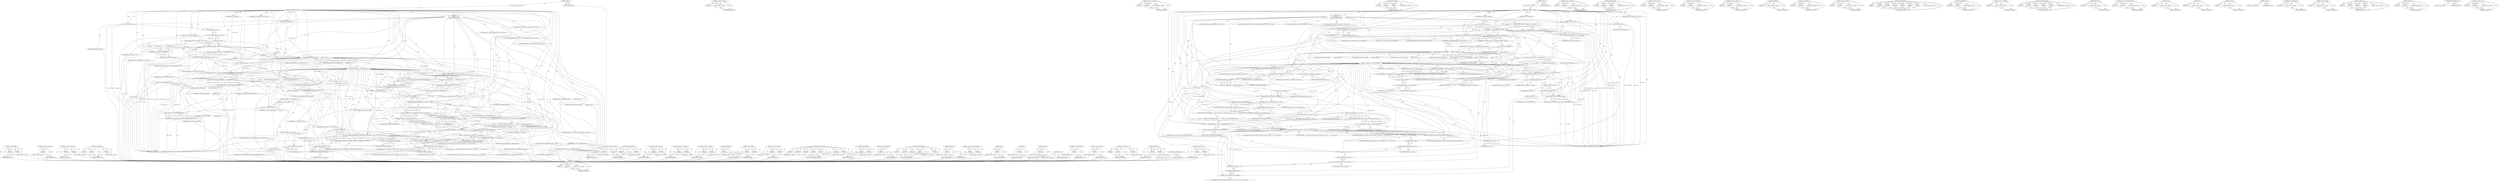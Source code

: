 digraph "&lt;operator&gt;.cast" {
vulnerable_256 [label=<(METHOD,addActiveBuffer)>];
vulnerable_257 [label=<(PARAM,p1)>];
vulnerable_258 [label=<(PARAM,p2)>];
vulnerable_259 [label=<(BLOCK,&lt;empty&gt;,&lt;empty&gt;)>];
vulnerable_260 [label=<(METHOD_RETURN,ANY)>];
vulnerable_239 [label=<(METHOD,&lt;operator&gt;.indirection)>];
vulnerable_240 [label=<(PARAM,p1)>];
vulnerable_241 [label=<(BLOCK,&lt;empty&gt;,&lt;empty&gt;)>];
vulnerable_242 [label=<(METHOD_RETURN,ANY)>];
vulnerable_186 [label=<(METHOD,&lt;operator&gt;.assignment)>];
vulnerable_187 [label=<(PARAM,p1)>];
vulnerable_188 [label=<(PARAM,p2)>];
vulnerable_189 [label=<(BLOCK,&lt;empty&gt;,&lt;empty&gt;)>];
vulnerable_190 [label=<(METHOD_RETURN,ANY)>];
vulnerable_214 [label=<(METHOD,CLOG_ERROR)>];
vulnerable_215 [label=<(PARAM,p1)>];
vulnerable_216 [label=<(PARAM,p2)>];
vulnerable_217 [label=<(PARAM,p3)>];
vulnerable_218 [label=<(BLOCK,&lt;empty&gt;,&lt;empty&gt;)>];
vulnerable_219 [label=<(METHOD_RETURN,ANY)>];
vulnerable_6 [label=<(METHOD,&lt;global&gt;)<SUB>1</SUB>>];
vulnerable_7 [label=<(BLOCK,&lt;empty&gt;,&lt;empty&gt;)<SUB>1</SUB>>];
vulnerable_8 [label=<(METHOD,allocateBufferWithBackup)<SUB>1</SUB>>];
vulnerable_9 [label=<(PARAM,OMX_U32 portIndex)<SUB>2</SUB>>];
vulnerable_10 [label=<(PARAM,const sp&lt;IMemory&gt; &amp;params)<SUB>2</SUB>>];
vulnerable_11 [label="<(PARAM,OMX::buffer_id *buffer)<SUB>3</SUB>>"];
vulnerable_12 [label=<(PARAM,OMX_U32 allottedSize)<SUB>3</SUB>>];
vulnerable_13 [label="<(BLOCK,{
 Mutex::Autolock autoLock(mLock);
 if (allott...,{
 Mutex::Autolock autoLock(mLock);
 if (allott...)<SUB>3</SUB>>"];
vulnerable_14 [label="<(LOCAL,Mutex.Autolock autoLock: Mutex.Autolock)<SUB>4</SUB>>"];
vulnerable_15 [label=<(autoLock,autoLock(mLock))<SUB>4</SUB>>];
vulnerable_16 [label=<(IDENTIFIER,mLock,autoLock(mLock))<SUB>4</SUB>>];
vulnerable_17 [label=<(CONTROL_STRUCTURE,IF,if (allottedSize &gt; params-&gt;size()))<SUB>5</SUB>>];
vulnerable_18 [label=<(&lt;operator&gt;.greaterThan,allottedSize &gt; params-&gt;size())<SUB>5</SUB>>];
vulnerable_19 [label=<(IDENTIFIER,allottedSize,allottedSize &gt; params-&gt;size())<SUB>5</SUB>>];
vulnerable_20 [label=<(size,params-&gt;size())<SUB>5</SUB>>];
vulnerable_21 [label=<(&lt;operator&gt;.indirectFieldAccess,params-&gt;size)<SUB>5</SUB>>];
vulnerable_22 [label=<(IDENTIFIER,params,params-&gt;size())<SUB>5</SUB>>];
vulnerable_23 [label=<(FIELD_IDENTIFIER,size,size)<SUB>5</SUB>>];
vulnerable_24 [label=<(BLOCK,{

         return BAD_VALUE;
     },{

         return BAD_VALUE;
     })<SUB>5</SUB>>];
vulnerable_25 [label=<(RETURN,return BAD_VALUE;,return BAD_VALUE;)<SUB>7</SUB>>];
vulnerable_26 [label=<(IDENTIFIER,BAD_VALUE,return BAD_VALUE;)<SUB>7</SUB>>];
vulnerable_27 [label="<(LOCAL,BufferMeta* buffer_meta: BufferMeta*)<SUB>10</SUB>>"];
vulnerable_28 [label=<(&lt;operator&gt;.assignment,*buffer_meta = new BufferMeta(params, true))<SUB>10</SUB>>];
vulnerable_29 [label=<(IDENTIFIER,buffer_meta,*buffer_meta = new BufferMeta(params, true))<SUB>10</SUB>>];
vulnerable_30 [label=<(&lt;operator&gt;.new,new BufferMeta(params, true))<SUB>10</SUB>>];
vulnerable_31 [label=<(IDENTIFIER,BufferMeta,new BufferMeta(params, true))<SUB>10</SUB>>];
vulnerable_32 [label=<(IDENTIFIER,params,new BufferMeta(params, true))<SUB>10</SUB>>];
vulnerable_33 [label=<(LITERAL,true,new BufferMeta(params, true))<SUB>10</SUB>>];
vulnerable_34 [label="<(LOCAL,OMX_BUFFERHEADERTYPE* header: OMX_BUFFERHEADERTYPE*)<SUB>12</SUB>>"];
vulnerable_35 [label="<(LOCAL,OMX_ERRORTYPE err: OMX_ERRORTYPE)<SUB>14</SUB>>"];
vulnerable_36 [label=<(&lt;operator&gt;.assignment,err = OMX_AllocateBuffer(
            mHandle, ...)<SUB>14</SUB>>];
vulnerable_37 [label=<(IDENTIFIER,err,err = OMX_AllocateBuffer(
            mHandle, ...)<SUB>14</SUB>>];
vulnerable_38 [label=<(OMX_AllocateBuffer,OMX_AllocateBuffer(
            mHandle, &amp;heade...)<SUB>14</SUB>>];
vulnerable_39 [label=<(IDENTIFIER,mHandle,OMX_AllocateBuffer(
            mHandle, &amp;heade...)<SUB>15</SUB>>];
vulnerable_40 [label=<(&lt;operator&gt;.addressOf,&amp;header)<SUB>15</SUB>>];
vulnerable_41 [label=<(IDENTIFIER,header,OMX_AllocateBuffer(
            mHandle, &amp;heade...)<SUB>15</SUB>>];
vulnerable_42 [label=<(IDENTIFIER,portIndex,OMX_AllocateBuffer(
            mHandle, &amp;heade...)<SUB>15</SUB>>];
vulnerable_43 [label=<(IDENTIFIER,buffer_meta,OMX_AllocateBuffer(
            mHandle, &amp;heade...)<SUB>15</SUB>>];
vulnerable_44 [label=<(IDENTIFIER,allottedSize,OMX_AllocateBuffer(
            mHandle, &amp;heade...)<SUB>15</SUB>>];
vulnerable_45 [label=<(CONTROL_STRUCTURE,IF,if (err != OMX_ErrorNone))<SUB>16</SUB>>];
vulnerable_46 [label=<(&lt;operator&gt;.notEquals,err != OMX_ErrorNone)<SUB>16</SUB>>];
vulnerable_47 [label=<(IDENTIFIER,err,err != OMX_ErrorNone)<SUB>16</SUB>>];
vulnerable_48 [label=<(IDENTIFIER,OMX_ErrorNone,err != OMX_ErrorNone)<SUB>16</SUB>>];
vulnerable_49 [label=<(BLOCK,{
        CLOG_ERROR(allocateBufferWithBackup, ...,{
        CLOG_ERROR(allocateBufferWithBackup, ...)<SUB>16</SUB>>];
vulnerable_50 [label=<(CLOG_ERROR,CLOG_ERROR(allocateBufferWithBackup, err,
     ...)<SUB>17</SUB>>];
vulnerable_51 [label=<(IDENTIFIER,allocateBufferWithBackup,CLOG_ERROR(allocateBufferWithBackup, err,
     ...)<SUB>17</SUB>>];
vulnerable_52 [label=<(IDENTIFIER,err,CLOG_ERROR(allocateBufferWithBackup, err,
     ...)<SUB>17</SUB>>];
vulnerable_53 [label=<(SIMPLE_BUFFER,SIMPLE_BUFFER(portIndex, (size_t)allottedSize, ...)<SUB>18</SUB>>];
vulnerable_54 [label=<(IDENTIFIER,portIndex,SIMPLE_BUFFER(portIndex, (size_t)allottedSize, ...)<SUB>18</SUB>>];
vulnerable_55 [label=<(&lt;operator&gt;.cast,(size_t)allottedSize)<SUB>18</SUB>>];
vulnerable_56 [label=<(UNKNOWN,size_t,size_t)<SUB>18</SUB>>];
vulnerable_57 [label=<(IDENTIFIER,allottedSize,(size_t)allottedSize)<SUB>18</SUB>>];
vulnerable_58 [label=<(pointer,params-&gt;pointer())<SUB>18</SUB>>];
vulnerable_59 [label=<(&lt;operator&gt;.indirectFieldAccess,params-&gt;pointer)<SUB>18</SUB>>];
vulnerable_60 [label=<(IDENTIFIER,params,params-&gt;pointer())<SUB>18</SUB>>];
vulnerable_61 [label=<(FIELD_IDENTIFIER,pointer,pointer)<SUB>18</SUB>>];
vulnerable_62 [label=<(&lt;operator&gt;.delete,delete buffer_meta)<SUB>19</SUB>>];
vulnerable_63 [label=<(IDENTIFIER,buffer_meta,delete buffer_meta)<SUB>19</SUB>>];
vulnerable_64 [label=<(&lt;operator&gt;.assignment,buffer_meta = NULL)<SUB>20</SUB>>];
vulnerable_65 [label=<(IDENTIFIER,buffer_meta,buffer_meta = NULL)<SUB>20</SUB>>];
vulnerable_66 [label=<(IDENTIFIER,NULL,buffer_meta = NULL)<SUB>20</SUB>>];
vulnerable_67 [label=<(&lt;operator&gt;.assignment,*buffer = 0)<SUB>22</SUB>>];
vulnerable_68 [label=<(&lt;operator&gt;.indirection,*buffer)<SUB>22</SUB>>];
vulnerable_69 [label=<(IDENTIFIER,buffer,*buffer = 0)<SUB>22</SUB>>];
vulnerable_70 [label=<(LITERAL,0,*buffer = 0)<SUB>22</SUB>>];
vulnerable_71 [label=<(RETURN,return StatusFromOMXError(err);,return StatusFromOMXError(err);)<SUB>24</SUB>>];
vulnerable_72 [label=<(StatusFromOMXError,StatusFromOMXError(err))<SUB>24</SUB>>];
vulnerable_73 [label=<(IDENTIFIER,err,StatusFromOMXError(err))<SUB>24</SUB>>];
vulnerable_74 [label=<(CHECK_EQ,CHECK_EQ(header-&gt;pAppPrivate, buffer_meta))<SUB>27</SUB>>];
vulnerable_75 [label=<(&lt;operator&gt;.indirectFieldAccess,header-&gt;pAppPrivate)<SUB>27</SUB>>];
vulnerable_76 [label=<(IDENTIFIER,header,CHECK_EQ(header-&gt;pAppPrivate, buffer_meta))<SUB>27</SUB>>];
vulnerable_77 [label=<(FIELD_IDENTIFIER,pAppPrivate,pAppPrivate)<SUB>27</SUB>>];
vulnerable_78 [label=<(IDENTIFIER,buffer_meta,CHECK_EQ(header-&gt;pAppPrivate, buffer_meta))<SUB>27</SUB>>];
vulnerable_79 [label=<(&lt;operator&gt;.assignment,*buffer = makeBufferID(header))<SUB>29</SUB>>];
vulnerable_80 [label=<(&lt;operator&gt;.indirection,*buffer)<SUB>29</SUB>>];
vulnerable_81 [label=<(IDENTIFIER,buffer,*buffer = makeBufferID(header))<SUB>29</SUB>>];
vulnerable_82 [label=<(makeBufferID,makeBufferID(header))<SUB>29</SUB>>];
vulnerable_83 [label=<(IDENTIFIER,header,makeBufferID(header))<SUB>29</SUB>>];
vulnerable_84 [label=<(addActiveBuffer,addActiveBuffer(portIndex, *buffer))<SUB>31</SUB>>];
vulnerable_85 [label=<(IDENTIFIER,portIndex,addActiveBuffer(portIndex, *buffer))<SUB>31</SUB>>];
vulnerable_86 [label=<(&lt;operator&gt;.indirection,*buffer)<SUB>31</SUB>>];
vulnerable_87 [label=<(IDENTIFIER,buffer,addActiveBuffer(portIndex, *buffer))<SUB>31</SUB>>];
vulnerable_88 [label=<(&lt;operator&gt;.greaterThan,sp&lt;GraphicBufferSource&gt; bufferSource(getGraphic...)<SUB>33</SUB>>];
vulnerable_89 [label=<(&lt;operator&gt;.lessThan,sp&lt;GraphicBufferSource)<SUB>33</SUB>>];
vulnerable_90 [label=<(IDENTIFIER,sp,sp&lt;GraphicBufferSource)<SUB>33</SUB>>];
vulnerable_91 [label=<(IDENTIFIER,GraphicBufferSource,sp&lt;GraphicBufferSource)<SUB>33</SUB>>];
vulnerable_92 [label=<(bufferSource,bufferSource(getGraphicBufferSource()))<SUB>33</SUB>>];
vulnerable_93 [label=<(getGraphicBufferSource,getGraphicBufferSource())<SUB>33</SUB>>];
vulnerable_94 [label=<(CONTROL_STRUCTURE,IF,if (bufferSource != NULL &amp;&amp; portIndex == kPortIndexInput))<SUB>34</SUB>>];
vulnerable_95 [label=<(&lt;operator&gt;.logicalAnd,bufferSource != NULL &amp;&amp; portIndex == kPortIndex...)<SUB>34</SUB>>];
vulnerable_96 [label=<(&lt;operator&gt;.notEquals,bufferSource != NULL)<SUB>34</SUB>>];
vulnerable_97 [label=<(IDENTIFIER,bufferSource,bufferSource != NULL)<SUB>34</SUB>>];
vulnerable_98 [label=<(IDENTIFIER,NULL,bufferSource != NULL)<SUB>34</SUB>>];
vulnerable_99 [label=<(&lt;operator&gt;.equals,portIndex == kPortIndexInput)<SUB>34</SUB>>];
vulnerable_100 [label=<(IDENTIFIER,portIndex,portIndex == kPortIndexInput)<SUB>34</SUB>>];
vulnerable_101 [label=<(IDENTIFIER,kPortIndexInput,portIndex == kPortIndexInput)<SUB>34</SUB>>];
vulnerable_102 [label=<(BLOCK,{
        bufferSource-&gt;addCodecBuffer(header);
 },{
        bufferSource-&gt;addCodecBuffer(header);
 })<SUB>34</SUB>>];
vulnerable_103 [label=<(addCodecBuffer,bufferSource-&gt;addCodecBuffer(header))<SUB>35</SUB>>];
vulnerable_104 [label=<(&lt;operator&gt;.indirectFieldAccess,bufferSource-&gt;addCodecBuffer)<SUB>35</SUB>>];
vulnerable_105 [label=<(IDENTIFIER,bufferSource,bufferSource-&gt;addCodecBuffer(header))<SUB>35</SUB>>];
vulnerable_106 [label=<(FIELD_IDENTIFIER,addCodecBuffer,addCodecBuffer)<SUB>35</SUB>>];
vulnerable_107 [label=<(IDENTIFIER,header,bufferSource-&gt;addCodecBuffer(header))<SUB>35</SUB>>];
vulnerable_108 [label=<(CLOG_BUFFER,CLOG_BUFFER(allocateBufferWithBackup, NEW_BUFFE...)<SUB>38</SUB>>];
vulnerable_109 [label=<(IDENTIFIER,allocateBufferWithBackup,CLOG_BUFFER(allocateBufferWithBackup, NEW_BUFFE...)<SUB>38</SUB>>];
vulnerable_110 [label="<(NEW_BUFFER_FMT,NEW_BUFFER_FMT(*buffer, portIndex, &quot;%zu@%p :&gt; %...)<SUB>38</SUB>>"];
vulnerable_111 [label=<(&lt;operator&gt;.indirection,*buffer)<SUB>38</SUB>>];
vulnerable_112 [label="<(IDENTIFIER,buffer,NEW_BUFFER_FMT(*buffer, portIndex, &quot;%zu@%p :&gt; %...)<SUB>38</SUB>>"];
vulnerable_113 [label="<(IDENTIFIER,portIndex,NEW_BUFFER_FMT(*buffer, portIndex, &quot;%zu@%p :&gt; %...)<SUB>38</SUB>>"];
vulnerable_114 [label="<(LITERAL,&quot;%zu@%p :&gt; %u@%p&quot;,NEW_BUFFER_FMT(*buffer, portIndex, &quot;%zu@%p :&gt; %...)<SUB>38</SUB>>"];
vulnerable_115 [label=<(size,params-&gt;size())<SUB>39</SUB>>];
vulnerable_116 [label=<(&lt;operator&gt;.indirectFieldAccess,params-&gt;size)<SUB>39</SUB>>];
vulnerable_117 [label=<(IDENTIFIER,params,params-&gt;size())<SUB>39</SUB>>];
vulnerable_118 [label=<(FIELD_IDENTIFIER,size,size)<SUB>39</SUB>>];
vulnerable_119 [label=<(pointer,params-&gt;pointer())<SUB>39</SUB>>];
vulnerable_120 [label=<(&lt;operator&gt;.indirectFieldAccess,params-&gt;pointer)<SUB>39</SUB>>];
vulnerable_121 [label=<(IDENTIFIER,params,params-&gt;pointer())<SUB>39</SUB>>];
vulnerable_122 [label=<(FIELD_IDENTIFIER,pointer,pointer)<SUB>39</SUB>>];
vulnerable_123 [label="<(IDENTIFIER,allottedSize,NEW_BUFFER_FMT(*buffer, portIndex, &quot;%zu@%p :&gt; %...)<SUB>39</SUB>>"];
vulnerable_124 [label=<(&lt;operator&gt;.indirectFieldAccess,header-&gt;pBuffer)<SUB>39</SUB>>];
vulnerable_125 [label="<(IDENTIFIER,header,NEW_BUFFER_FMT(*buffer, portIndex, &quot;%zu@%p :&gt; %...)<SUB>39</SUB>>"];
vulnerable_126 [label=<(FIELD_IDENTIFIER,pBuffer,pBuffer)<SUB>39</SUB>>];
vulnerable_127 [label=<(RETURN,return OK;,return OK;)<SUB>41</SUB>>];
vulnerable_128 [label=<(IDENTIFIER,OK,return OK;)<SUB>41</SUB>>];
vulnerable_129 [label=<(METHOD_RETURN,status_t)<SUB>1</SUB>>];
vulnerable_131 [label=<(METHOD_RETURN,ANY)<SUB>1</SUB>>];
vulnerable_273 [label=<(METHOD,&lt;operator&gt;.logicalAnd)>];
vulnerable_274 [label=<(PARAM,p1)>];
vulnerable_275 [label=<(PARAM,p2)>];
vulnerable_276 [label=<(BLOCK,&lt;empty&gt;,&lt;empty&gt;)>];
vulnerable_277 [label=<(METHOD_RETURN,ANY)>];
vulnerable_220 [label=<(METHOD,SIMPLE_BUFFER)>];
vulnerable_221 [label=<(PARAM,p1)>];
vulnerable_222 [label=<(PARAM,p2)>];
vulnerable_223 [label=<(PARAM,p3)>];
vulnerable_224 [label=<(BLOCK,&lt;empty&gt;,&lt;empty&gt;)>];
vulnerable_225 [label=<(METHOD_RETURN,ANY)>];
vulnerable_278 [label=<(METHOD,&lt;operator&gt;.equals)>];
vulnerable_279 [label=<(PARAM,p1)>];
vulnerable_280 [label=<(PARAM,p2)>];
vulnerable_281 [label=<(BLOCK,&lt;empty&gt;,&lt;empty&gt;)>];
vulnerable_282 [label=<(METHOD_RETURN,ANY)>];
vulnerable_172 [label=<(METHOD,&lt;operator&gt;.greaterThan)>];
vulnerable_173 [label=<(PARAM,p1)>];
vulnerable_174 [label=<(PARAM,p2)>];
vulnerable_175 [label=<(BLOCK,&lt;empty&gt;,&lt;empty&gt;)>];
vulnerable_176 [label=<(METHOD_RETURN,ANY)>];
vulnerable_209 [label=<(METHOD,&lt;operator&gt;.notEquals)>];
vulnerable_210 [label=<(PARAM,p1)>];
vulnerable_211 [label=<(PARAM,p2)>];
vulnerable_212 [label=<(BLOCK,&lt;empty&gt;,&lt;empty&gt;)>];
vulnerable_213 [label=<(METHOD_RETURN,ANY)>];
vulnerable_252 [label=<(METHOD,makeBufferID)>];
vulnerable_253 [label=<(PARAM,p1)>];
vulnerable_254 [label=<(BLOCK,&lt;empty&gt;,&lt;empty&gt;)>];
vulnerable_255 [label=<(METHOD_RETURN,ANY)>];
vulnerable_288 [label=<(METHOD,CLOG_BUFFER)>];
vulnerable_289 [label=<(PARAM,p1)>];
vulnerable_290 [label=<(PARAM,p2)>];
vulnerable_291 [label=<(BLOCK,&lt;empty&gt;,&lt;empty&gt;)>];
vulnerable_292 [label=<(METHOD_RETURN,ANY)>];
vulnerable_261 [label=<(METHOD,&lt;operator&gt;.lessThan)>];
vulnerable_262 [label=<(PARAM,p1)>];
vulnerable_263 [label=<(PARAM,p2)>];
vulnerable_264 [label=<(BLOCK,&lt;empty&gt;,&lt;empty&gt;)>];
vulnerable_265 [label=<(METHOD_RETURN,ANY)>];
vulnerable_293 [label=<(METHOD,NEW_BUFFER_FMT)>];
vulnerable_294 [label=<(PARAM,p1)>];
vulnerable_295 [label=<(PARAM,p2)>];
vulnerable_296 [label=<(PARAM,p3)>];
vulnerable_297 [label=<(PARAM,p4)>];
vulnerable_298 [label=<(PARAM,p5)>];
vulnerable_299 [label=<(PARAM,p6)>];
vulnerable_300 [label=<(PARAM,p7)>];
vulnerable_301 [label=<(BLOCK,&lt;empty&gt;,&lt;empty&gt;)>];
vulnerable_302 [label=<(METHOD_RETURN,ANY)>];
vulnerable_283 [label=<(METHOD,addCodecBuffer)>];
vulnerable_284 [label=<(PARAM,p1)>];
vulnerable_285 [label=<(PARAM,p2)>];
vulnerable_286 [label=<(BLOCK,&lt;empty&gt;,&lt;empty&gt;)>];
vulnerable_287 [label=<(METHOD_RETURN,ANY)>];
vulnerable_205 [label=<(METHOD,&lt;operator&gt;.addressOf)>];
vulnerable_206 [label=<(PARAM,p1)>];
vulnerable_207 [label=<(BLOCK,&lt;empty&gt;,&lt;empty&gt;)>];
vulnerable_208 [label=<(METHOD_RETURN,ANY)>];
vulnerable_197 [label=<(METHOD,OMX_AllocateBuffer)>];
vulnerable_198 [label=<(PARAM,p1)>];
vulnerable_199 [label=<(PARAM,p2)>];
vulnerable_200 [label=<(PARAM,p3)>];
vulnerable_201 [label=<(PARAM,p4)>];
vulnerable_202 [label=<(PARAM,p5)>];
vulnerable_203 [label=<(BLOCK,&lt;empty&gt;,&lt;empty&gt;)>];
vulnerable_204 [label=<(METHOD_RETURN,ANY)>];
vulnerable_266 [label=<(METHOD,bufferSource)>];
vulnerable_267 [label=<(PARAM,p1)>];
vulnerable_268 [label=<(BLOCK,&lt;empty&gt;,&lt;empty&gt;)>];
vulnerable_269 [label=<(METHOD_RETURN,ANY)>];
vulnerable_181 [label=<(METHOD,&lt;operator&gt;.indirectFieldAccess)>];
vulnerable_182 [label=<(PARAM,p1)>];
vulnerable_183 [label=<(PARAM,p2)>];
vulnerable_184 [label=<(BLOCK,&lt;empty&gt;,&lt;empty&gt;)>];
vulnerable_185 [label=<(METHOD_RETURN,ANY)>];
vulnerable_231 [label=<(METHOD,pointer)>];
vulnerable_232 [label=<(PARAM,p1)>];
vulnerable_233 [label=<(BLOCK,&lt;empty&gt;,&lt;empty&gt;)>];
vulnerable_234 [label=<(METHOD_RETURN,ANY)>];
vulnerable_177 [label=<(METHOD,size)>];
vulnerable_178 [label=<(PARAM,p1)>];
vulnerable_179 [label=<(BLOCK,&lt;empty&gt;,&lt;empty&gt;)>];
vulnerable_180 [label=<(METHOD_RETURN,ANY)>];
vulnerable_168 [label=<(METHOD,autoLock)>];
vulnerable_169 [label=<(PARAM,p1)>];
vulnerable_170 [label=<(BLOCK,&lt;empty&gt;,&lt;empty&gt;)>];
vulnerable_171 [label=<(METHOD_RETURN,ANY)>];
vulnerable_162 [label=<(METHOD,&lt;global&gt;)<SUB>1</SUB>>];
vulnerable_163 [label=<(BLOCK,&lt;empty&gt;,&lt;empty&gt;)>];
vulnerable_164 [label=<(METHOD_RETURN,ANY)>];
vulnerable_243 [label=<(METHOD,StatusFromOMXError)>];
vulnerable_244 [label=<(PARAM,p1)>];
vulnerable_245 [label=<(BLOCK,&lt;empty&gt;,&lt;empty&gt;)>];
vulnerable_246 [label=<(METHOD_RETURN,ANY)>];
vulnerable_235 [label=<(METHOD,&lt;operator&gt;.delete)>];
vulnerable_236 [label=<(PARAM,p1)>];
vulnerable_237 [label=<(BLOCK,&lt;empty&gt;,&lt;empty&gt;)>];
vulnerable_238 [label=<(METHOD_RETURN,ANY)>];
vulnerable_191 [label=<(METHOD,&lt;operator&gt;.new)>];
vulnerable_192 [label=<(PARAM,p1)>];
vulnerable_193 [label=<(PARAM,p2)>];
vulnerable_194 [label=<(PARAM,p3)>];
vulnerable_195 [label=<(BLOCK,&lt;empty&gt;,&lt;empty&gt;)>];
vulnerable_196 [label=<(METHOD_RETURN,ANY)>];
vulnerable_247 [label=<(METHOD,CHECK_EQ)>];
vulnerable_248 [label=<(PARAM,p1)>];
vulnerable_249 [label=<(PARAM,p2)>];
vulnerable_250 [label=<(BLOCK,&lt;empty&gt;,&lt;empty&gt;)>];
vulnerable_251 [label=<(METHOD_RETURN,ANY)>];
vulnerable_270 [label=<(METHOD,getGraphicBufferSource)>];
vulnerable_271 [label=<(BLOCK,&lt;empty&gt;,&lt;empty&gt;)>];
vulnerable_272 [label=<(METHOD_RETURN,ANY)>];
vulnerable_226 [label=<(METHOD,&lt;operator&gt;.cast)>];
vulnerable_227 [label=<(PARAM,p1)>];
vulnerable_228 [label=<(PARAM,p2)>];
vulnerable_229 [label=<(BLOCK,&lt;empty&gt;,&lt;empty&gt;)>];
vulnerable_230 [label=<(METHOD_RETURN,ANY)>];
fixed_258 [label=<(METHOD,addActiveBuffer)>];
fixed_259 [label=<(PARAM,p1)>];
fixed_260 [label=<(PARAM,p2)>];
fixed_261 [label=<(BLOCK,&lt;empty&gt;,&lt;empty&gt;)>];
fixed_262 [label=<(METHOD_RETURN,ANY)>];
fixed_241 [label=<(METHOD,&lt;operator&gt;.indirection)>];
fixed_242 [label=<(PARAM,p1)>];
fixed_243 [label=<(BLOCK,&lt;empty&gt;,&lt;empty&gt;)>];
fixed_244 [label=<(METHOD_RETURN,ANY)>];
fixed_187 [label=<(METHOD,&lt;operator&gt;.assignment)>];
fixed_188 [label=<(PARAM,p1)>];
fixed_189 [label=<(PARAM,p2)>];
fixed_190 [label=<(BLOCK,&lt;empty&gt;,&lt;empty&gt;)>];
fixed_191 [label=<(METHOD_RETURN,ANY)>];
fixed_216 [label=<(METHOD,CLOG_ERROR)>];
fixed_217 [label=<(PARAM,p1)>];
fixed_218 [label=<(PARAM,p2)>];
fixed_219 [label=<(PARAM,p3)>];
fixed_220 [label=<(BLOCK,&lt;empty&gt;,&lt;empty&gt;)>];
fixed_221 [label=<(METHOD_RETURN,ANY)>];
fixed_6 [label=<(METHOD,&lt;global&gt;)<SUB>1</SUB>>];
fixed_7 [label=<(BLOCK,&lt;empty&gt;,&lt;empty&gt;)<SUB>1</SUB>>];
fixed_8 [label=<(METHOD,allocateBufferWithBackup)<SUB>1</SUB>>];
fixed_9 [label=<(PARAM,OMX_U32 portIndex)<SUB>2</SUB>>];
fixed_10 [label=<(PARAM,const sp&lt;IMemory&gt; &amp;params)<SUB>2</SUB>>];
fixed_11 [label="<(PARAM,OMX::buffer_id *buffer)<SUB>3</SUB>>"];
fixed_12 [label=<(PARAM,OMX_U32 allottedSize)<SUB>3</SUB>>];
fixed_13 [label="<(BLOCK,{
 Mutex::Autolock autoLock(mLock);
 if (allott...,{
 Mutex::Autolock autoLock(mLock);
 if (allott...)<SUB>3</SUB>>"];
fixed_14 [label="<(LOCAL,Mutex.Autolock autoLock: Mutex.Autolock)<SUB>4</SUB>>"];
fixed_15 [label=<(autoLock,autoLock(mLock))<SUB>4</SUB>>];
fixed_16 [label=<(IDENTIFIER,mLock,autoLock(mLock))<SUB>4</SUB>>];
fixed_17 [label=<(CONTROL_STRUCTURE,IF,if (allottedSize &gt; params-&gt;size()))<SUB>5</SUB>>];
fixed_18 [label=<(&lt;operator&gt;.greaterThan,allottedSize &gt; params-&gt;size())<SUB>5</SUB>>];
fixed_19 [label=<(IDENTIFIER,allottedSize,allottedSize &gt; params-&gt;size())<SUB>5</SUB>>];
fixed_20 [label=<(size,params-&gt;size())<SUB>5</SUB>>];
fixed_21 [label=<(&lt;operator&gt;.indirectFieldAccess,params-&gt;size)<SUB>5</SUB>>];
fixed_22 [label=<(IDENTIFIER,params,params-&gt;size())<SUB>5</SUB>>];
fixed_23 [label=<(FIELD_IDENTIFIER,size,size)<SUB>5</SUB>>];
fixed_24 [label=<(BLOCK,{

         return BAD_VALUE;
     },{

         return BAD_VALUE;
     })<SUB>5</SUB>>];
fixed_25 [label=<(RETURN,return BAD_VALUE;,return BAD_VALUE;)<SUB>7</SUB>>];
fixed_26 [label=<(IDENTIFIER,BAD_VALUE,return BAD_VALUE;)<SUB>7</SUB>>];
fixed_27 [label="<(LOCAL,BufferMeta* buffer_meta: BufferMeta*)<SUB>10</SUB>>"];
fixed_28 [label=<(&lt;operator&gt;.assignment,*buffer_meta = new BufferMeta(params, portIndex...)<SUB>10</SUB>>];
fixed_29 [label=<(IDENTIFIER,buffer_meta,*buffer_meta = new BufferMeta(params, portIndex...)<SUB>10</SUB>>];
fixed_30 [label=<(&lt;operator&gt;.new,new BufferMeta(params, portIndex, true))<SUB>10</SUB>>];
fixed_31 [label=<(IDENTIFIER,BufferMeta,new BufferMeta(params, portIndex, true))<SUB>10</SUB>>];
fixed_32 [label=<(IDENTIFIER,params,new BufferMeta(params, portIndex, true))<SUB>10</SUB>>];
fixed_33 [label=<(IDENTIFIER,portIndex,new BufferMeta(params, portIndex, true))<SUB>10</SUB>>];
fixed_34 [label=<(LITERAL,true,new BufferMeta(params, portIndex, true))<SUB>10</SUB>>];
fixed_35 [label="<(LOCAL,OMX_BUFFERHEADERTYPE* header: OMX_BUFFERHEADERTYPE*)<SUB>12</SUB>>"];
fixed_36 [label="<(LOCAL,OMX_ERRORTYPE err: OMX_ERRORTYPE)<SUB>14</SUB>>"];
fixed_37 [label=<(&lt;operator&gt;.assignment,err = OMX_AllocateBuffer(
            mHandle, ...)<SUB>14</SUB>>];
fixed_38 [label=<(IDENTIFIER,err,err = OMX_AllocateBuffer(
            mHandle, ...)<SUB>14</SUB>>];
fixed_39 [label=<(OMX_AllocateBuffer,OMX_AllocateBuffer(
            mHandle, &amp;heade...)<SUB>14</SUB>>];
fixed_40 [label=<(IDENTIFIER,mHandle,OMX_AllocateBuffer(
            mHandle, &amp;heade...)<SUB>15</SUB>>];
fixed_41 [label=<(&lt;operator&gt;.addressOf,&amp;header)<SUB>15</SUB>>];
fixed_42 [label=<(IDENTIFIER,header,OMX_AllocateBuffer(
            mHandle, &amp;heade...)<SUB>15</SUB>>];
fixed_43 [label=<(IDENTIFIER,portIndex,OMX_AllocateBuffer(
            mHandle, &amp;heade...)<SUB>15</SUB>>];
fixed_44 [label=<(IDENTIFIER,buffer_meta,OMX_AllocateBuffer(
            mHandle, &amp;heade...)<SUB>15</SUB>>];
fixed_45 [label=<(IDENTIFIER,allottedSize,OMX_AllocateBuffer(
            mHandle, &amp;heade...)<SUB>15</SUB>>];
fixed_46 [label=<(CONTROL_STRUCTURE,IF,if (err != OMX_ErrorNone))<SUB>16</SUB>>];
fixed_47 [label=<(&lt;operator&gt;.notEquals,err != OMX_ErrorNone)<SUB>16</SUB>>];
fixed_48 [label=<(IDENTIFIER,err,err != OMX_ErrorNone)<SUB>16</SUB>>];
fixed_49 [label=<(IDENTIFIER,OMX_ErrorNone,err != OMX_ErrorNone)<SUB>16</SUB>>];
fixed_50 [label=<(BLOCK,{
        CLOG_ERROR(allocateBufferWithBackup, ...,{
        CLOG_ERROR(allocateBufferWithBackup, ...)<SUB>16</SUB>>];
fixed_51 [label=<(CLOG_ERROR,CLOG_ERROR(allocateBufferWithBackup, err,
     ...)<SUB>17</SUB>>];
fixed_52 [label=<(IDENTIFIER,allocateBufferWithBackup,CLOG_ERROR(allocateBufferWithBackup, err,
     ...)<SUB>17</SUB>>];
fixed_53 [label=<(IDENTIFIER,err,CLOG_ERROR(allocateBufferWithBackup, err,
     ...)<SUB>17</SUB>>];
fixed_54 [label=<(SIMPLE_BUFFER,SIMPLE_BUFFER(portIndex, (size_t)allottedSize, ...)<SUB>18</SUB>>];
fixed_55 [label=<(IDENTIFIER,portIndex,SIMPLE_BUFFER(portIndex, (size_t)allottedSize, ...)<SUB>18</SUB>>];
fixed_56 [label=<(&lt;operator&gt;.cast,(size_t)allottedSize)<SUB>18</SUB>>];
fixed_57 [label=<(UNKNOWN,size_t,size_t)<SUB>18</SUB>>];
fixed_58 [label=<(IDENTIFIER,allottedSize,(size_t)allottedSize)<SUB>18</SUB>>];
fixed_59 [label=<(pointer,params-&gt;pointer())<SUB>18</SUB>>];
fixed_60 [label=<(&lt;operator&gt;.indirectFieldAccess,params-&gt;pointer)<SUB>18</SUB>>];
fixed_61 [label=<(IDENTIFIER,params,params-&gt;pointer())<SUB>18</SUB>>];
fixed_62 [label=<(FIELD_IDENTIFIER,pointer,pointer)<SUB>18</SUB>>];
fixed_63 [label=<(&lt;operator&gt;.delete,delete buffer_meta)<SUB>19</SUB>>];
fixed_64 [label=<(IDENTIFIER,buffer_meta,delete buffer_meta)<SUB>19</SUB>>];
fixed_65 [label=<(&lt;operator&gt;.assignment,buffer_meta = NULL)<SUB>20</SUB>>];
fixed_66 [label=<(IDENTIFIER,buffer_meta,buffer_meta = NULL)<SUB>20</SUB>>];
fixed_67 [label=<(IDENTIFIER,NULL,buffer_meta = NULL)<SUB>20</SUB>>];
fixed_68 [label=<(&lt;operator&gt;.assignment,*buffer = 0)<SUB>22</SUB>>];
fixed_69 [label=<(&lt;operator&gt;.indirection,*buffer)<SUB>22</SUB>>];
fixed_70 [label=<(IDENTIFIER,buffer,*buffer = 0)<SUB>22</SUB>>];
fixed_71 [label=<(LITERAL,0,*buffer = 0)<SUB>22</SUB>>];
fixed_72 [label=<(RETURN,return StatusFromOMXError(err);,return StatusFromOMXError(err);)<SUB>24</SUB>>];
fixed_73 [label=<(StatusFromOMXError,StatusFromOMXError(err))<SUB>24</SUB>>];
fixed_74 [label=<(IDENTIFIER,err,StatusFromOMXError(err))<SUB>24</SUB>>];
fixed_75 [label=<(CHECK_EQ,CHECK_EQ(header-&gt;pAppPrivate, buffer_meta))<SUB>27</SUB>>];
fixed_76 [label=<(&lt;operator&gt;.indirectFieldAccess,header-&gt;pAppPrivate)<SUB>27</SUB>>];
fixed_77 [label=<(IDENTIFIER,header,CHECK_EQ(header-&gt;pAppPrivate, buffer_meta))<SUB>27</SUB>>];
fixed_78 [label=<(FIELD_IDENTIFIER,pAppPrivate,pAppPrivate)<SUB>27</SUB>>];
fixed_79 [label=<(IDENTIFIER,buffer_meta,CHECK_EQ(header-&gt;pAppPrivate, buffer_meta))<SUB>27</SUB>>];
fixed_80 [label=<(&lt;operator&gt;.assignment,*buffer = makeBufferID(header))<SUB>29</SUB>>];
fixed_81 [label=<(&lt;operator&gt;.indirection,*buffer)<SUB>29</SUB>>];
fixed_82 [label=<(IDENTIFIER,buffer,*buffer = makeBufferID(header))<SUB>29</SUB>>];
fixed_83 [label=<(makeBufferID,makeBufferID(header))<SUB>29</SUB>>];
fixed_84 [label=<(IDENTIFIER,header,makeBufferID(header))<SUB>29</SUB>>];
fixed_85 [label=<(addActiveBuffer,addActiveBuffer(portIndex, *buffer))<SUB>31</SUB>>];
fixed_86 [label=<(IDENTIFIER,portIndex,addActiveBuffer(portIndex, *buffer))<SUB>31</SUB>>];
fixed_87 [label=<(&lt;operator&gt;.indirection,*buffer)<SUB>31</SUB>>];
fixed_88 [label=<(IDENTIFIER,buffer,addActiveBuffer(portIndex, *buffer))<SUB>31</SUB>>];
fixed_89 [label=<(&lt;operator&gt;.greaterThan,sp&lt;GraphicBufferSource&gt; bufferSource(getGraphic...)<SUB>33</SUB>>];
fixed_90 [label=<(&lt;operator&gt;.lessThan,sp&lt;GraphicBufferSource)<SUB>33</SUB>>];
fixed_91 [label=<(IDENTIFIER,sp,sp&lt;GraphicBufferSource)<SUB>33</SUB>>];
fixed_92 [label=<(IDENTIFIER,GraphicBufferSource,sp&lt;GraphicBufferSource)<SUB>33</SUB>>];
fixed_93 [label=<(bufferSource,bufferSource(getGraphicBufferSource()))<SUB>33</SUB>>];
fixed_94 [label=<(getGraphicBufferSource,getGraphicBufferSource())<SUB>33</SUB>>];
fixed_95 [label=<(CONTROL_STRUCTURE,IF,if (bufferSource != NULL &amp;&amp; portIndex == kPortIndexInput))<SUB>34</SUB>>];
fixed_96 [label=<(&lt;operator&gt;.logicalAnd,bufferSource != NULL &amp;&amp; portIndex == kPortIndex...)<SUB>34</SUB>>];
fixed_97 [label=<(&lt;operator&gt;.notEquals,bufferSource != NULL)<SUB>34</SUB>>];
fixed_98 [label=<(IDENTIFIER,bufferSource,bufferSource != NULL)<SUB>34</SUB>>];
fixed_99 [label=<(IDENTIFIER,NULL,bufferSource != NULL)<SUB>34</SUB>>];
fixed_100 [label=<(&lt;operator&gt;.equals,portIndex == kPortIndexInput)<SUB>34</SUB>>];
fixed_101 [label=<(IDENTIFIER,portIndex,portIndex == kPortIndexInput)<SUB>34</SUB>>];
fixed_102 [label=<(IDENTIFIER,kPortIndexInput,portIndex == kPortIndexInput)<SUB>34</SUB>>];
fixed_103 [label=<(BLOCK,{
        bufferSource-&gt;addCodecBuffer(header);
 },{
        bufferSource-&gt;addCodecBuffer(header);
 })<SUB>34</SUB>>];
fixed_104 [label=<(addCodecBuffer,bufferSource-&gt;addCodecBuffer(header))<SUB>35</SUB>>];
fixed_105 [label=<(&lt;operator&gt;.indirectFieldAccess,bufferSource-&gt;addCodecBuffer)<SUB>35</SUB>>];
fixed_106 [label=<(IDENTIFIER,bufferSource,bufferSource-&gt;addCodecBuffer(header))<SUB>35</SUB>>];
fixed_107 [label=<(FIELD_IDENTIFIER,addCodecBuffer,addCodecBuffer)<SUB>35</SUB>>];
fixed_108 [label=<(IDENTIFIER,header,bufferSource-&gt;addCodecBuffer(header))<SUB>35</SUB>>];
fixed_109 [label=<(CLOG_BUFFER,CLOG_BUFFER(allocateBufferWithBackup, NEW_BUFFE...)<SUB>38</SUB>>];
fixed_110 [label=<(IDENTIFIER,allocateBufferWithBackup,CLOG_BUFFER(allocateBufferWithBackup, NEW_BUFFE...)<SUB>38</SUB>>];
fixed_111 [label="<(NEW_BUFFER_FMT,NEW_BUFFER_FMT(*buffer, portIndex, &quot;%zu@%p :&gt; %...)<SUB>38</SUB>>"];
fixed_112 [label=<(&lt;operator&gt;.indirection,*buffer)<SUB>38</SUB>>];
fixed_113 [label="<(IDENTIFIER,buffer,NEW_BUFFER_FMT(*buffer, portIndex, &quot;%zu@%p :&gt; %...)<SUB>38</SUB>>"];
fixed_114 [label="<(IDENTIFIER,portIndex,NEW_BUFFER_FMT(*buffer, portIndex, &quot;%zu@%p :&gt; %...)<SUB>38</SUB>>"];
fixed_115 [label="<(LITERAL,&quot;%zu@%p :&gt; %u@%p&quot;,NEW_BUFFER_FMT(*buffer, portIndex, &quot;%zu@%p :&gt; %...)<SUB>38</SUB>>"];
fixed_116 [label=<(size,params-&gt;size())<SUB>39</SUB>>];
fixed_117 [label=<(&lt;operator&gt;.indirectFieldAccess,params-&gt;size)<SUB>39</SUB>>];
fixed_118 [label=<(IDENTIFIER,params,params-&gt;size())<SUB>39</SUB>>];
fixed_119 [label=<(FIELD_IDENTIFIER,size,size)<SUB>39</SUB>>];
fixed_120 [label=<(pointer,params-&gt;pointer())<SUB>39</SUB>>];
fixed_121 [label=<(&lt;operator&gt;.indirectFieldAccess,params-&gt;pointer)<SUB>39</SUB>>];
fixed_122 [label=<(IDENTIFIER,params,params-&gt;pointer())<SUB>39</SUB>>];
fixed_123 [label=<(FIELD_IDENTIFIER,pointer,pointer)<SUB>39</SUB>>];
fixed_124 [label="<(IDENTIFIER,allottedSize,NEW_BUFFER_FMT(*buffer, portIndex, &quot;%zu@%p :&gt; %...)<SUB>39</SUB>>"];
fixed_125 [label=<(&lt;operator&gt;.indirectFieldAccess,header-&gt;pBuffer)<SUB>39</SUB>>];
fixed_126 [label="<(IDENTIFIER,header,NEW_BUFFER_FMT(*buffer, portIndex, &quot;%zu@%p :&gt; %...)<SUB>39</SUB>>"];
fixed_127 [label=<(FIELD_IDENTIFIER,pBuffer,pBuffer)<SUB>39</SUB>>];
fixed_128 [label=<(RETURN,return OK;,return OK;)<SUB>41</SUB>>];
fixed_129 [label=<(IDENTIFIER,OK,return OK;)<SUB>41</SUB>>];
fixed_130 [label=<(METHOD_RETURN,status_t)<SUB>1</SUB>>];
fixed_132 [label=<(METHOD_RETURN,ANY)<SUB>1</SUB>>];
fixed_275 [label=<(METHOD,&lt;operator&gt;.logicalAnd)>];
fixed_276 [label=<(PARAM,p1)>];
fixed_277 [label=<(PARAM,p2)>];
fixed_278 [label=<(BLOCK,&lt;empty&gt;,&lt;empty&gt;)>];
fixed_279 [label=<(METHOD_RETURN,ANY)>];
fixed_222 [label=<(METHOD,SIMPLE_BUFFER)>];
fixed_223 [label=<(PARAM,p1)>];
fixed_224 [label=<(PARAM,p2)>];
fixed_225 [label=<(PARAM,p3)>];
fixed_226 [label=<(BLOCK,&lt;empty&gt;,&lt;empty&gt;)>];
fixed_227 [label=<(METHOD_RETURN,ANY)>];
fixed_280 [label=<(METHOD,&lt;operator&gt;.equals)>];
fixed_281 [label=<(PARAM,p1)>];
fixed_282 [label=<(PARAM,p2)>];
fixed_283 [label=<(BLOCK,&lt;empty&gt;,&lt;empty&gt;)>];
fixed_284 [label=<(METHOD_RETURN,ANY)>];
fixed_173 [label=<(METHOD,&lt;operator&gt;.greaterThan)>];
fixed_174 [label=<(PARAM,p1)>];
fixed_175 [label=<(PARAM,p2)>];
fixed_176 [label=<(BLOCK,&lt;empty&gt;,&lt;empty&gt;)>];
fixed_177 [label=<(METHOD_RETURN,ANY)>];
fixed_211 [label=<(METHOD,&lt;operator&gt;.notEquals)>];
fixed_212 [label=<(PARAM,p1)>];
fixed_213 [label=<(PARAM,p2)>];
fixed_214 [label=<(BLOCK,&lt;empty&gt;,&lt;empty&gt;)>];
fixed_215 [label=<(METHOD_RETURN,ANY)>];
fixed_254 [label=<(METHOD,makeBufferID)>];
fixed_255 [label=<(PARAM,p1)>];
fixed_256 [label=<(BLOCK,&lt;empty&gt;,&lt;empty&gt;)>];
fixed_257 [label=<(METHOD_RETURN,ANY)>];
fixed_290 [label=<(METHOD,CLOG_BUFFER)>];
fixed_291 [label=<(PARAM,p1)>];
fixed_292 [label=<(PARAM,p2)>];
fixed_293 [label=<(BLOCK,&lt;empty&gt;,&lt;empty&gt;)>];
fixed_294 [label=<(METHOD_RETURN,ANY)>];
fixed_263 [label=<(METHOD,&lt;operator&gt;.lessThan)>];
fixed_264 [label=<(PARAM,p1)>];
fixed_265 [label=<(PARAM,p2)>];
fixed_266 [label=<(BLOCK,&lt;empty&gt;,&lt;empty&gt;)>];
fixed_267 [label=<(METHOD_RETURN,ANY)>];
fixed_295 [label=<(METHOD,NEW_BUFFER_FMT)>];
fixed_296 [label=<(PARAM,p1)>];
fixed_297 [label=<(PARAM,p2)>];
fixed_298 [label=<(PARAM,p3)>];
fixed_299 [label=<(PARAM,p4)>];
fixed_300 [label=<(PARAM,p5)>];
fixed_301 [label=<(PARAM,p6)>];
fixed_302 [label=<(PARAM,p7)>];
fixed_303 [label=<(BLOCK,&lt;empty&gt;,&lt;empty&gt;)>];
fixed_304 [label=<(METHOD_RETURN,ANY)>];
fixed_285 [label=<(METHOD,addCodecBuffer)>];
fixed_286 [label=<(PARAM,p1)>];
fixed_287 [label=<(PARAM,p2)>];
fixed_288 [label=<(BLOCK,&lt;empty&gt;,&lt;empty&gt;)>];
fixed_289 [label=<(METHOD_RETURN,ANY)>];
fixed_207 [label=<(METHOD,&lt;operator&gt;.addressOf)>];
fixed_208 [label=<(PARAM,p1)>];
fixed_209 [label=<(BLOCK,&lt;empty&gt;,&lt;empty&gt;)>];
fixed_210 [label=<(METHOD_RETURN,ANY)>];
fixed_199 [label=<(METHOD,OMX_AllocateBuffer)>];
fixed_200 [label=<(PARAM,p1)>];
fixed_201 [label=<(PARAM,p2)>];
fixed_202 [label=<(PARAM,p3)>];
fixed_203 [label=<(PARAM,p4)>];
fixed_204 [label=<(PARAM,p5)>];
fixed_205 [label=<(BLOCK,&lt;empty&gt;,&lt;empty&gt;)>];
fixed_206 [label=<(METHOD_RETURN,ANY)>];
fixed_268 [label=<(METHOD,bufferSource)>];
fixed_269 [label=<(PARAM,p1)>];
fixed_270 [label=<(BLOCK,&lt;empty&gt;,&lt;empty&gt;)>];
fixed_271 [label=<(METHOD_RETURN,ANY)>];
fixed_182 [label=<(METHOD,&lt;operator&gt;.indirectFieldAccess)>];
fixed_183 [label=<(PARAM,p1)>];
fixed_184 [label=<(PARAM,p2)>];
fixed_185 [label=<(BLOCK,&lt;empty&gt;,&lt;empty&gt;)>];
fixed_186 [label=<(METHOD_RETURN,ANY)>];
fixed_233 [label=<(METHOD,pointer)>];
fixed_234 [label=<(PARAM,p1)>];
fixed_235 [label=<(BLOCK,&lt;empty&gt;,&lt;empty&gt;)>];
fixed_236 [label=<(METHOD_RETURN,ANY)>];
fixed_178 [label=<(METHOD,size)>];
fixed_179 [label=<(PARAM,p1)>];
fixed_180 [label=<(BLOCK,&lt;empty&gt;,&lt;empty&gt;)>];
fixed_181 [label=<(METHOD_RETURN,ANY)>];
fixed_169 [label=<(METHOD,autoLock)>];
fixed_170 [label=<(PARAM,p1)>];
fixed_171 [label=<(BLOCK,&lt;empty&gt;,&lt;empty&gt;)>];
fixed_172 [label=<(METHOD_RETURN,ANY)>];
fixed_163 [label=<(METHOD,&lt;global&gt;)<SUB>1</SUB>>];
fixed_164 [label=<(BLOCK,&lt;empty&gt;,&lt;empty&gt;)>];
fixed_165 [label=<(METHOD_RETURN,ANY)>];
fixed_245 [label=<(METHOD,StatusFromOMXError)>];
fixed_246 [label=<(PARAM,p1)>];
fixed_247 [label=<(BLOCK,&lt;empty&gt;,&lt;empty&gt;)>];
fixed_248 [label=<(METHOD_RETURN,ANY)>];
fixed_237 [label=<(METHOD,&lt;operator&gt;.delete)>];
fixed_238 [label=<(PARAM,p1)>];
fixed_239 [label=<(BLOCK,&lt;empty&gt;,&lt;empty&gt;)>];
fixed_240 [label=<(METHOD_RETURN,ANY)>];
fixed_192 [label=<(METHOD,&lt;operator&gt;.new)>];
fixed_193 [label=<(PARAM,p1)>];
fixed_194 [label=<(PARAM,p2)>];
fixed_195 [label=<(PARAM,p3)>];
fixed_196 [label=<(PARAM,p4)>];
fixed_197 [label=<(BLOCK,&lt;empty&gt;,&lt;empty&gt;)>];
fixed_198 [label=<(METHOD_RETURN,ANY)>];
fixed_249 [label=<(METHOD,CHECK_EQ)>];
fixed_250 [label=<(PARAM,p1)>];
fixed_251 [label=<(PARAM,p2)>];
fixed_252 [label=<(BLOCK,&lt;empty&gt;,&lt;empty&gt;)>];
fixed_253 [label=<(METHOD_RETURN,ANY)>];
fixed_272 [label=<(METHOD,getGraphicBufferSource)>];
fixed_273 [label=<(BLOCK,&lt;empty&gt;,&lt;empty&gt;)>];
fixed_274 [label=<(METHOD_RETURN,ANY)>];
fixed_228 [label=<(METHOD,&lt;operator&gt;.cast)>];
fixed_229 [label=<(PARAM,p1)>];
fixed_230 [label=<(PARAM,p2)>];
fixed_231 [label=<(BLOCK,&lt;empty&gt;,&lt;empty&gt;)>];
fixed_232 [label=<(METHOD_RETURN,ANY)>];
vulnerable_256 -> vulnerable_257  [key=0, label="AST: "];
vulnerable_256 -> vulnerable_257  [key=1, label="DDG: "];
vulnerable_256 -> vulnerable_259  [key=0, label="AST: "];
vulnerable_256 -> vulnerable_258  [key=0, label="AST: "];
vulnerable_256 -> vulnerable_258  [key=1, label="DDG: "];
vulnerable_256 -> vulnerable_260  [key=0, label="AST: "];
vulnerable_256 -> vulnerable_260  [key=1, label="CFG: "];
vulnerable_257 -> vulnerable_260  [key=0, label="DDG: p1"];
vulnerable_258 -> vulnerable_260  [key=0, label="DDG: p2"];
vulnerable_259 -> fixed_258  [key=0];
vulnerable_260 -> fixed_258  [key=0];
vulnerable_239 -> vulnerable_240  [key=0, label="AST: "];
vulnerable_239 -> vulnerable_240  [key=1, label="DDG: "];
vulnerable_239 -> vulnerable_241  [key=0, label="AST: "];
vulnerable_239 -> vulnerable_242  [key=0, label="AST: "];
vulnerable_239 -> vulnerable_242  [key=1, label="CFG: "];
vulnerable_240 -> vulnerable_242  [key=0, label="DDG: p1"];
vulnerable_241 -> fixed_258  [key=0];
vulnerable_242 -> fixed_258  [key=0];
vulnerable_186 -> vulnerable_187  [key=0, label="AST: "];
vulnerable_186 -> vulnerable_187  [key=1, label="DDG: "];
vulnerable_186 -> vulnerable_189  [key=0, label="AST: "];
vulnerable_186 -> vulnerable_188  [key=0, label="AST: "];
vulnerable_186 -> vulnerable_188  [key=1, label="DDG: "];
vulnerable_186 -> vulnerable_190  [key=0, label="AST: "];
vulnerable_186 -> vulnerable_190  [key=1, label="CFG: "];
vulnerable_187 -> vulnerable_190  [key=0, label="DDG: p1"];
vulnerable_188 -> vulnerable_190  [key=0, label="DDG: p2"];
vulnerable_189 -> fixed_258  [key=0];
vulnerable_190 -> fixed_258  [key=0];
vulnerable_214 -> vulnerable_215  [key=0, label="AST: "];
vulnerable_214 -> vulnerable_215  [key=1, label="DDG: "];
vulnerable_214 -> vulnerable_218  [key=0, label="AST: "];
vulnerable_214 -> vulnerable_216  [key=0, label="AST: "];
vulnerable_214 -> vulnerable_216  [key=1, label="DDG: "];
vulnerable_214 -> vulnerable_219  [key=0, label="AST: "];
vulnerable_214 -> vulnerable_219  [key=1, label="CFG: "];
vulnerable_214 -> vulnerable_217  [key=0, label="AST: "];
vulnerable_214 -> vulnerable_217  [key=1, label="DDG: "];
vulnerable_215 -> vulnerable_219  [key=0, label="DDG: p1"];
vulnerable_216 -> vulnerable_219  [key=0, label="DDG: p2"];
vulnerable_217 -> vulnerable_219  [key=0, label="DDG: p3"];
vulnerable_218 -> fixed_258  [key=0];
vulnerable_219 -> fixed_258  [key=0];
vulnerable_6 -> vulnerable_7  [key=0, label="AST: "];
vulnerable_6 -> vulnerable_131  [key=0, label="AST: "];
vulnerable_6 -> vulnerable_131  [key=1, label="CFG: "];
vulnerable_7 -> vulnerable_8  [key=0, label="AST: "];
vulnerable_8 -> vulnerable_9  [key=0, label="AST: "];
vulnerable_8 -> vulnerable_9  [key=1, label="DDG: "];
vulnerable_8 -> vulnerable_10  [key=0, label="AST: "];
vulnerable_8 -> vulnerable_10  [key=1, label="DDG: "];
vulnerable_8 -> vulnerable_11  [key=0, label="AST: "];
vulnerable_8 -> vulnerable_11  [key=1, label="DDG: "];
vulnerable_8 -> vulnerable_12  [key=0, label="AST: "];
vulnerable_8 -> vulnerable_12  [key=1, label="DDG: "];
vulnerable_8 -> vulnerable_13  [key=0, label="AST: "];
vulnerable_8 -> vulnerable_129  [key=0, label="AST: "];
vulnerable_8 -> vulnerable_15  [key=0, label="CFG: "];
vulnerable_8 -> vulnerable_15  [key=1, label="DDG: "];
vulnerable_8 -> vulnerable_127  [key=0, label="DDG: "];
vulnerable_8 -> vulnerable_74  [key=0, label="DDG: "];
vulnerable_8 -> vulnerable_84  [key=0, label="DDG: "];
vulnerable_8 -> vulnerable_108  [key=0, label="DDG: "];
vulnerable_8 -> vulnerable_128  [key=0, label="DDG: "];
vulnerable_8 -> vulnerable_18  [key=0, label="DDG: "];
vulnerable_8 -> vulnerable_25  [key=0, label="DDG: "];
vulnerable_8 -> vulnerable_30  [key=0, label="DDG: "];
vulnerable_8 -> vulnerable_38  [key=0, label="DDG: "];
vulnerable_8 -> vulnerable_46  [key=0, label="DDG: "];
vulnerable_8 -> vulnerable_64  [key=0, label="DDG: "];
vulnerable_8 -> vulnerable_67  [key=0, label="DDG: "];
vulnerable_8 -> vulnerable_82  [key=0, label="DDG: "];
vulnerable_8 -> vulnerable_89  [key=0, label="DDG: "];
vulnerable_8 -> vulnerable_92  [key=0, label="DDG: "];
vulnerable_8 -> vulnerable_110  [key=0, label="DDG: "];
vulnerable_8 -> vulnerable_26  [key=0, label="DDG: "];
vulnerable_8 -> vulnerable_50  [key=0, label="DDG: "];
vulnerable_8 -> vulnerable_62  [key=0, label="DDG: "];
vulnerable_8 -> vulnerable_96  [key=0, label="DDG: "];
vulnerable_8 -> vulnerable_99  [key=0, label="DDG: "];
vulnerable_8 -> vulnerable_103  [key=0, label="DDG: "];
vulnerable_8 -> vulnerable_53  [key=0, label="DDG: "];
vulnerable_8 -> vulnerable_72  [key=0, label="DDG: "];
vulnerable_8 -> vulnerable_55  [key=0, label="DDG: "];
vulnerable_9 -> vulnerable_129  [key=0, label="DDG: portIndex"];
vulnerable_9 -> vulnerable_38  [key=0, label="DDG: portIndex"];
vulnerable_10 -> vulnerable_129  [key=0, label="DDG: params"];
vulnerable_10 -> vulnerable_30  [key=0, label="DDG: params"];
vulnerable_10 -> vulnerable_20  [key=0, label="DDG: params"];
vulnerable_11 -> vulnerable_129  [key=0, label="DDG: buffer"];
vulnerable_12 -> vulnerable_18  [key=0, label="DDG: allottedSize"];
vulnerable_13 -> vulnerable_14  [key=0, label="AST: "];
vulnerable_13 -> vulnerable_15  [key=0, label="AST: "];
vulnerable_13 -> vulnerable_17  [key=0, label="AST: "];
vulnerable_13 -> vulnerable_27  [key=0, label="AST: "];
vulnerable_13 -> vulnerable_28  [key=0, label="AST: "];
vulnerable_13 -> vulnerable_34  [key=0, label="AST: "];
vulnerable_13 -> vulnerable_35  [key=0, label="AST: "];
vulnerable_13 -> vulnerable_36  [key=0, label="AST: "];
vulnerable_13 -> vulnerable_45  [key=0, label="AST: "];
vulnerable_13 -> vulnerable_74  [key=0, label="AST: "];
vulnerable_13 -> vulnerable_79  [key=0, label="AST: "];
vulnerable_13 -> vulnerable_84  [key=0, label="AST: "];
vulnerable_13 -> vulnerable_88  [key=0, label="AST: "];
vulnerable_13 -> vulnerable_94  [key=0, label="AST: "];
vulnerable_13 -> vulnerable_108  [key=0, label="AST: "];
vulnerable_13 -> vulnerable_127  [key=0, label="AST: "];
vulnerable_14 -> fixed_258  [key=0];
vulnerable_15 -> vulnerable_16  [key=0, label="AST: "];
vulnerable_15 -> vulnerable_23  [key=0, label="CFG: "];
vulnerable_15 -> vulnerable_129  [key=0, label="DDG: autoLock(mLock)"];
vulnerable_15 -> vulnerable_129  [key=1, label="DDG: mLock"];
vulnerable_16 -> fixed_258  [key=0];
vulnerable_17 -> vulnerable_18  [key=0, label="AST: "];
vulnerable_17 -> vulnerable_24  [key=0, label="AST: "];
vulnerable_18 -> vulnerable_19  [key=0, label="AST: "];
vulnerable_18 -> vulnerable_20  [key=0, label="AST: "];
vulnerable_18 -> vulnerable_25  [key=0, label="CFG: "];
vulnerable_18 -> vulnerable_25  [key=1, label="CDG: "];
vulnerable_18 -> vulnerable_30  [key=0, label="CFG: "];
vulnerable_18 -> vulnerable_30  [key=1, label="CDG: "];
vulnerable_18 -> vulnerable_129  [key=0, label="DDG: allottedSize"];
vulnerable_18 -> vulnerable_129  [key=1, label="DDG: params-&gt;size()"];
vulnerable_18 -> vulnerable_129  [key=2, label="DDG: allottedSize &gt; params-&gt;size()"];
vulnerable_18 -> vulnerable_38  [key=0, label="DDG: allottedSize"];
vulnerable_18 -> vulnerable_38  [key=1, label="CDG: "];
vulnerable_18 -> vulnerable_40  [key=0, label="CDG: "];
vulnerable_18 -> vulnerable_36  [key=0, label="CDG: "];
vulnerable_18 -> vulnerable_28  [key=0, label="CDG: "];
vulnerable_18 -> vulnerable_46  [key=0, label="CDG: "];
vulnerable_19 -> fixed_258  [key=0];
vulnerable_20 -> vulnerable_21  [key=0, label="AST: "];
vulnerable_20 -> vulnerable_18  [key=0, label="CFG: "];
vulnerable_20 -> vulnerable_18  [key=1, label="DDG: params-&gt;size"];
vulnerable_20 -> vulnerable_129  [key=0, label="DDG: params-&gt;size"];
vulnerable_20 -> vulnerable_30  [key=0, label="DDG: params-&gt;size"];
vulnerable_20 -> vulnerable_115  [key=0, label="DDG: params-&gt;size"];
vulnerable_21 -> vulnerable_22  [key=0, label="AST: "];
vulnerable_21 -> vulnerable_23  [key=0, label="AST: "];
vulnerable_21 -> vulnerable_20  [key=0, label="CFG: "];
vulnerable_22 -> fixed_258  [key=0];
vulnerable_23 -> vulnerable_21  [key=0, label="CFG: "];
vulnerable_24 -> vulnerable_25  [key=0, label="AST: "];
vulnerable_25 -> vulnerable_26  [key=0, label="AST: "];
vulnerable_25 -> vulnerable_129  [key=0, label="CFG: "];
vulnerable_25 -> vulnerable_129  [key=1, label="DDG: &lt;RET&gt;"];
vulnerable_26 -> vulnerable_25  [key=0, label="DDG: BAD_VALUE"];
vulnerable_27 -> fixed_258  [key=0];
vulnerable_28 -> vulnerable_29  [key=0, label="AST: "];
vulnerable_28 -> vulnerable_30  [key=0, label="AST: "];
vulnerable_28 -> vulnerable_40  [key=0, label="CFG: "];
vulnerable_28 -> vulnerable_38  [key=0, label="DDG: buffer_meta"];
vulnerable_29 -> fixed_258  [key=0];
vulnerable_30 -> vulnerable_31  [key=0, label="AST: "];
vulnerable_30 -> vulnerable_32  [key=0, label="AST: "];
vulnerable_30 -> vulnerable_33  [key=0, label="AST: "];
vulnerable_30 -> vulnerable_28  [key=0, label="CFG: "];
vulnerable_30 -> vulnerable_28  [key=1, label="DDG: BufferMeta"];
vulnerable_30 -> vulnerable_28  [key=2, label="DDG: params"];
vulnerable_30 -> vulnerable_28  [key=3, label="DDG: true"];
vulnerable_30 -> vulnerable_129  [key=0, label="DDG: BufferMeta"];
vulnerable_30 -> vulnerable_115  [key=0, label="DDG: params"];
vulnerable_30 -> vulnerable_119  [key=0, label="DDG: params"];
vulnerable_30 -> vulnerable_58  [key=0, label="DDG: params"];
vulnerable_31 -> fixed_258  [key=0];
vulnerable_32 -> fixed_258  [key=0];
vulnerable_33 -> fixed_258  [key=0];
vulnerable_34 -> fixed_258  [key=0];
vulnerable_35 -> fixed_258  [key=0];
vulnerable_36 -> vulnerable_37  [key=0, label="AST: "];
vulnerable_36 -> vulnerable_38  [key=0, label="AST: "];
vulnerable_36 -> vulnerable_46  [key=0, label="CFG: "];
vulnerable_36 -> vulnerable_46  [key=1, label="DDG: err"];
vulnerable_37 -> fixed_258  [key=0];
vulnerable_38 -> vulnerable_39  [key=0, label="AST: "];
vulnerable_38 -> vulnerable_40  [key=0, label="AST: "];
vulnerable_38 -> vulnerable_42  [key=0, label="AST: "];
vulnerable_38 -> vulnerable_43  [key=0, label="AST: "];
vulnerable_38 -> vulnerable_44  [key=0, label="AST: "];
vulnerable_38 -> vulnerable_36  [key=0, label="CFG: "];
vulnerable_38 -> vulnerable_36  [key=1, label="DDG: allottedSize"];
vulnerable_38 -> vulnerable_36  [key=2, label="DDG: mHandle"];
vulnerable_38 -> vulnerable_36  [key=3, label="DDG: &amp;header"];
vulnerable_38 -> vulnerable_36  [key=4, label="DDG: portIndex"];
vulnerable_38 -> vulnerable_36  [key=5, label="DDG: buffer_meta"];
vulnerable_38 -> vulnerable_129  [key=0, label="DDG: mHandle"];
vulnerable_38 -> vulnerable_74  [key=0, label="DDG: buffer_meta"];
vulnerable_38 -> vulnerable_84  [key=0, label="DDG: portIndex"];
vulnerable_38 -> vulnerable_82  [key=0, label="DDG: &amp;header"];
vulnerable_38 -> vulnerable_110  [key=0, label="DDG: allottedSize"];
vulnerable_38 -> vulnerable_62  [key=0, label="DDG: buffer_meta"];
vulnerable_38 -> vulnerable_103  [key=0, label="DDG: &amp;header"];
vulnerable_38 -> vulnerable_53  [key=0, label="DDG: portIndex"];
vulnerable_38 -> vulnerable_53  [key=1, label="DDG: allottedSize"];
vulnerable_38 -> vulnerable_55  [key=0, label="DDG: allottedSize"];
vulnerable_39 -> fixed_258  [key=0];
vulnerable_40 -> vulnerable_41  [key=0, label="AST: "];
vulnerable_40 -> vulnerable_38  [key=0, label="CFG: "];
vulnerable_41 -> fixed_258  [key=0];
vulnerable_42 -> fixed_258  [key=0];
vulnerable_43 -> fixed_258  [key=0];
vulnerable_44 -> fixed_258  [key=0];
vulnerable_45 -> vulnerable_46  [key=0, label="AST: "];
vulnerable_45 -> vulnerable_49  [key=0, label="AST: "];
vulnerable_46 -> vulnerable_47  [key=0, label="AST: "];
vulnerable_46 -> vulnerable_48  [key=0, label="AST: "];
vulnerable_46 -> vulnerable_56  [key=0, label="CFG: "];
vulnerable_46 -> vulnerable_56  [key=1, label="CDG: "];
vulnerable_46 -> vulnerable_77  [key=0, label="CFG: "];
vulnerable_46 -> vulnerable_77  [key=1, label="CDG: "];
vulnerable_46 -> vulnerable_129  [key=0, label="DDG: OMX_ErrorNone"];
vulnerable_46 -> vulnerable_50  [key=0, label="DDG: err"];
vulnerable_46 -> vulnerable_50  [key=1, label="CDG: "];
vulnerable_46 -> vulnerable_115  [key=0, label="CDG: "];
vulnerable_46 -> vulnerable_68  [key=0, label="CDG: "];
vulnerable_46 -> vulnerable_96  [key=0, label="CDG: "];
vulnerable_46 -> vulnerable_64  [key=0, label="CDG: "];
vulnerable_46 -> vulnerable_120  [key=0, label="CDG: "];
vulnerable_46 -> vulnerable_75  [key=0, label="CDG: "];
vulnerable_46 -> vulnerable_84  [key=0, label="CDG: "];
vulnerable_46 -> vulnerable_67  [key=0, label="CDG: "];
vulnerable_46 -> vulnerable_74  [key=0, label="CDG: "];
vulnerable_46 -> vulnerable_119  [key=0, label="CDG: "];
vulnerable_46 -> vulnerable_95  [key=0, label="CDG: "];
vulnerable_46 -> vulnerable_92  [key=0, label="CDG: "];
vulnerable_46 -> vulnerable_59  [key=0, label="CDG: "];
vulnerable_46 -> vulnerable_93  [key=0, label="CDG: "];
vulnerable_46 -> vulnerable_79  [key=0, label="CDG: "];
vulnerable_46 -> vulnerable_80  [key=0, label="CDG: "];
vulnerable_46 -> vulnerable_58  [key=0, label="CDG: "];
vulnerable_46 -> vulnerable_61  [key=0, label="CDG: "];
vulnerable_46 -> vulnerable_118  [key=0, label="CDG: "];
vulnerable_46 -> vulnerable_88  [key=0, label="CDG: "];
vulnerable_46 -> vulnerable_127  [key=0, label="CDG: "];
vulnerable_46 -> vulnerable_108  [key=0, label="CDG: "];
vulnerable_46 -> vulnerable_111  [key=0, label="CDG: "];
vulnerable_46 -> vulnerable_86  [key=0, label="CDG: "];
vulnerable_46 -> vulnerable_89  [key=0, label="CDG: "];
vulnerable_46 -> vulnerable_116  [key=0, label="CDG: "];
vulnerable_46 -> vulnerable_122  [key=0, label="CDG: "];
vulnerable_46 -> vulnerable_72  [key=0, label="CDG: "];
vulnerable_46 -> vulnerable_82  [key=0, label="CDG: "];
vulnerable_46 -> vulnerable_126  [key=0, label="CDG: "];
vulnerable_46 -> vulnerable_71  [key=0, label="CDG: "];
vulnerable_46 -> vulnerable_53  [key=0, label="CDG: "];
vulnerable_46 -> vulnerable_110  [key=0, label="CDG: "];
vulnerable_46 -> vulnerable_55  [key=0, label="CDG: "];
vulnerable_46 -> vulnerable_124  [key=0, label="CDG: "];
vulnerable_46 -> vulnerable_62  [key=0, label="CDG: "];
vulnerable_47 -> fixed_258  [key=0];
vulnerable_48 -> fixed_258  [key=0];
vulnerable_49 -> vulnerable_50  [key=0, label="AST: "];
vulnerable_49 -> vulnerable_62  [key=0, label="AST: "];
vulnerable_49 -> vulnerable_64  [key=0, label="AST: "];
vulnerable_49 -> vulnerable_67  [key=0, label="AST: "];
vulnerable_49 -> vulnerable_71  [key=0, label="AST: "];
vulnerable_50 -> vulnerable_51  [key=0, label="AST: "];
vulnerable_50 -> vulnerable_52  [key=0, label="AST: "];
vulnerable_50 -> vulnerable_53  [key=0, label="AST: "];
vulnerable_50 -> vulnerable_62  [key=0, label="CFG: "];
vulnerable_50 -> vulnerable_72  [key=0, label="DDG: err"];
vulnerable_51 -> fixed_258  [key=0];
vulnerable_52 -> fixed_258  [key=0];
vulnerable_53 -> vulnerable_54  [key=0, label="AST: "];
vulnerable_53 -> vulnerable_55  [key=0, label="AST: "];
vulnerable_53 -> vulnerable_58  [key=0, label="AST: "];
vulnerable_53 -> vulnerable_50  [key=0, label="CFG: "];
vulnerable_53 -> vulnerable_50  [key=1, label="DDG: portIndex"];
vulnerable_53 -> vulnerable_50  [key=2, label="DDG: (size_t)allottedSize"];
vulnerable_53 -> vulnerable_50  [key=3, label="DDG: params-&gt;pointer()"];
vulnerable_54 -> fixed_258  [key=0];
vulnerable_55 -> vulnerable_56  [key=0, label="AST: "];
vulnerable_55 -> vulnerable_57  [key=0, label="AST: "];
vulnerable_55 -> vulnerable_61  [key=0, label="CFG: "];
vulnerable_56 -> vulnerable_55  [key=0, label="CFG: "];
vulnerable_57 -> fixed_258  [key=0];
vulnerable_58 -> vulnerable_59  [key=0, label="AST: "];
vulnerable_58 -> vulnerable_53  [key=0, label="CFG: "];
vulnerable_58 -> vulnerable_53  [key=1, label="DDG: params-&gt;pointer"];
vulnerable_59 -> vulnerable_60  [key=0, label="AST: "];
vulnerable_59 -> vulnerable_61  [key=0, label="AST: "];
vulnerable_59 -> vulnerable_58  [key=0, label="CFG: "];
vulnerable_60 -> fixed_258  [key=0];
vulnerable_61 -> vulnerable_59  [key=0, label="CFG: "];
vulnerable_62 -> vulnerable_63  [key=0, label="AST: "];
vulnerable_62 -> vulnerable_64  [key=0, label="CFG: "];
vulnerable_63 -> fixed_258  [key=0];
vulnerable_64 -> vulnerable_65  [key=0, label="AST: "];
vulnerable_64 -> vulnerable_66  [key=0, label="AST: "];
vulnerable_64 -> vulnerable_68  [key=0, label="CFG: "];
vulnerable_65 -> fixed_258  [key=0];
vulnerable_66 -> fixed_258  [key=0];
vulnerable_67 -> vulnerable_68  [key=0, label="AST: "];
vulnerable_67 -> vulnerable_70  [key=0, label="AST: "];
vulnerable_67 -> vulnerable_72  [key=0, label="CFG: "];
vulnerable_68 -> vulnerable_69  [key=0, label="AST: "];
vulnerable_68 -> vulnerable_67  [key=0, label="CFG: "];
vulnerable_69 -> fixed_258  [key=0];
vulnerable_70 -> fixed_258  [key=0];
vulnerable_71 -> vulnerable_72  [key=0, label="AST: "];
vulnerable_71 -> vulnerable_129  [key=0, label="CFG: "];
vulnerable_71 -> vulnerable_129  [key=1, label="DDG: &lt;RET&gt;"];
vulnerable_72 -> vulnerable_73  [key=0, label="AST: "];
vulnerable_72 -> vulnerable_71  [key=0, label="CFG: "];
vulnerable_72 -> vulnerable_71  [key=1, label="DDG: StatusFromOMXError(err)"];
vulnerable_73 -> fixed_258  [key=0];
vulnerable_74 -> vulnerable_75  [key=0, label="AST: "];
vulnerable_74 -> vulnerable_78  [key=0, label="AST: "];
vulnerable_74 -> vulnerable_80  [key=0, label="CFG: "];
vulnerable_74 -> vulnerable_82  [key=0, label="DDG: header-&gt;pAppPrivate"];
vulnerable_74 -> vulnerable_103  [key=0, label="DDG: header-&gt;pAppPrivate"];
vulnerable_75 -> vulnerable_76  [key=0, label="AST: "];
vulnerable_75 -> vulnerable_77  [key=0, label="AST: "];
vulnerable_75 -> vulnerable_74  [key=0, label="CFG: "];
vulnerable_76 -> fixed_258  [key=0];
vulnerable_77 -> vulnerable_75  [key=0, label="CFG: "];
vulnerable_78 -> fixed_258  [key=0];
vulnerable_79 -> vulnerable_80  [key=0, label="AST: "];
vulnerable_79 -> vulnerable_82  [key=0, label="AST: "];
vulnerable_79 -> vulnerable_86  [key=0, label="CFG: "];
vulnerable_79 -> vulnerable_84  [key=0, label="DDG: *buffer"];
vulnerable_80 -> vulnerable_81  [key=0, label="AST: "];
vulnerable_80 -> vulnerable_82  [key=0, label="CFG: "];
vulnerable_81 -> fixed_258  [key=0];
vulnerable_82 -> vulnerable_83  [key=0, label="AST: "];
vulnerable_82 -> vulnerable_79  [key=0, label="CFG: "];
vulnerable_82 -> vulnerable_79  [key=1, label="DDG: header"];
vulnerable_82 -> vulnerable_110  [key=0, label="DDG: header"];
vulnerable_82 -> vulnerable_103  [key=0, label="DDG: header"];
vulnerable_83 -> fixed_258  [key=0];
vulnerable_84 -> vulnerable_85  [key=0, label="AST: "];
vulnerable_84 -> vulnerable_86  [key=0, label="AST: "];
vulnerable_84 -> vulnerable_89  [key=0, label="CFG: "];
vulnerable_84 -> vulnerable_110  [key=0, label="DDG: *buffer"];
vulnerable_84 -> vulnerable_110  [key=1, label="DDG: portIndex"];
vulnerable_84 -> vulnerable_99  [key=0, label="DDG: portIndex"];
vulnerable_85 -> fixed_258  [key=0];
vulnerable_86 -> vulnerable_87  [key=0, label="AST: "];
vulnerable_86 -> vulnerable_84  [key=0, label="CFG: "];
vulnerable_87 -> fixed_258  [key=0];
vulnerable_88 -> vulnerable_89  [key=0, label="AST: "];
vulnerable_88 -> vulnerable_92  [key=0, label="AST: "];
vulnerable_88 -> vulnerable_96  [key=0, label="CFG: "];
vulnerable_89 -> vulnerable_90  [key=0, label="AST: "];
vulnerable_89 -> vulnerable_91  [key=0, label="AST: "];
vulnerable_89 -> vulnerable_93  [key=0, label="CFG: "];
vulnerable_89 -> vulnerable_129  [key=0, label="DDG: sp"];
vulnerable_89 -> vulnerable_88  [key=0, label="DDG: sp"];
vulnerable_89 -> vulnerable_88  [key=1, label="DDG: GraphicBufferSource"];
vulnerable_90 -> fixed_258  [key=0];
vulnerable_91 -> fixed_258  [key=0];
vulnerable_92 -> vulnerable_93  [key=0, label="AST: "];
vulnerable_92 -> vulnerable_88  [key=0, label="CFG: "];
vulnerable_92 -> vulnerable_88  [key=1, label="DDG: getGraphicBufferSource()"];
vulnerable_93 -> vulnerable_92  [key=0, label="CFG: "];
vulnerable_94 -> vulnerable_95  [key=0, label="AST: "];
vulnerable_94 -> vulnerable_102  [key=0, label="AST: "];
vulnerable_95 -> vulnerable_96  [key=0, label="AST: "];
vulnerable_95 -> vulnerable_99  [key=0, label="AST: "];
vulnerable_95 -> vulnerable_106  [key=0, label="CFG: "];
vulnerable_95 -> vulnerable_106  [key=1, label="CDG: "];
vulnerable_95 -> vulnerable_111  [key=0, label="CFG: "];
vulnerable_95 -> vulnerable_103  [key=0, label="CDG: "];
vulnerable_95 -> vulnerable_104  [key=0, label="CDG: "];
vulnerable_96 -> vulnerable_97  [key=0, label="AST: "];
vulnerable_96 -> vulnerable_98  [key=0, label="AST: "];
vulnerable_96 -> vulnerable_95  [key=0, label="CFG: "];
vulnerable_96 -> vulnerable_95  [key=1, label="DDG: bufferSource"];
vulnerable_96 -> vulnerable_95  [key=2, label="DDG: NULL"];
vulnerable_96 -> vulnerable_99  [key=0, label="CFG: "];
vulnerable_96 -> vulnerable_99  [key=1, label="CDG: "];
vulnerable_96 -> vulnerable_103  [key=0, label="DDG: bufferSource"];
vulnerable_97 -> fixed_258  [key=0];
vulnerable_98 -> fixed_258  [key=0];
vulnerable_99 -> vulnerable_100  [key=0, label="AST: "];
vulnerable_99 -> vulnerable_101  [key=0, label="AST: "];
vulnerable_99 -> vulnerable_95  [key=0, label="CFG: "];
vulnerable_99 -> vulnerable_95  [key=1, label="DDG: portIndex"];
vulnerable_99 -> vulnerable_95  [key=2, label="DDG: kPortIndexInput"];
vulnerable_99 -> vulnerable_129  [key=0, label="DDG: kPortIndexInput"];
vulnerable_99 -> vulnerable_110  [key=0, label="DDG: portIndex"];
vulnerable_100 -> fixed_258  [key=0];
vulnerable_101 -> fixed_258  [key=0];
vulnerable_102 -> vulnerable_103  [key=0, label="AST: "];
vulnerable_103 -> vulnerable_104  [key=0, label="AST: "];
vulnerable_103 -> vulnerable_107  [key=0, label="AST: "];
vulnerable_103 -> vulnerable_111  [key=0, label="CFG: "];
vulnerable_103 -> vulnerable_110  [key=0, label="DDG: header"];
vulnerable_104 -> vulnerable_105  [key=0, label="AST: "];
vulnerable_104 -> vulnerable_106  [key=0, label="AST: "];
vulnerable_104 -> vulnerable_103  [key=0, label="CFG: "];
vulnerable_105 -> fixed_258  [key=0];
vulnerable_106 -> vulnerable_104  [key=0, label="CFG: "];
vulnerable_107 -> fixed_258  [key=0];
vulnerable_108 -> vulnerable_109  [key=0, label="AST: "];
vulnerable_108 -> vulnerable_110  [key=0, label="AST: "];
vulnerable_108 -> vulnerable_127  [key=0, label="CFG: "];
vulnerable_109 -> fixed_258  [key=0];
vulnerable_110 -> vulnerable_111  [key=0, label="AST: "];
vulnerable_110 -> vulnerable_113  [key=0, label="AST: "];
vulnerable_110 -> vulnerable_114  [key=0, label="AST: "];
vulnerable_110 -> vulnerable_115  [key=0, label="AST: "];
vulnerable_110 -> vulnerable_119  [key=0, label="AST: "];
vulnerable_110 -> vulnerable_123  [key=0, label="AST: "];
vulnerable_110 -> vulnerable_124  [key=0, label="AST: "];
vulnerable_110 -> vulnerable_108  [key=0, label="CFG: "];
vulnerable_110 -> vulnerable_108  [key=1, label="DDG: header-&gt;pBuffer"];
vulnerable_110 -> vulnerable_108  [key=2, label="DDG: params-&gt;size()"];
vulnerable_110 -> vulnerable_108  [key=3, label="DDG: *buffer"];
vulnerable_110 -> vulnerable_108  [key=4, label="DDG: portIndex"];
vulnerable_110 -> vulnerable_108  [key=5, label="DDG: &quot;%zu@%p :&gt; %u@%p&quot;"];
vulnerable_110 -> vulnerable_108  [key=6, label="DDG: allottedSize"];
vulnerable_110 -> vulnerable_108  [key=7, label="DDG: params-&gt;pointer()"];
vulnerable_111 -> vulnerable_112  [key=0, label="AST: "];
vulnerable_111 -> vulnerable_118  [key=0, label="CFG: "];
vulnerable_112 -> fixed_258  [key=0];
vulnerable_113 -> fixed_258  [key=0];
vulnerable_114 -> fixed_258  [key=0];
vulnerable_115 -> vulnerable_116  [key=0, label="AST: "];
vulnerable_115 -> vulnerable_122  [key=0, label="CFG: "];
vulnerable_115 -> vulnerable_110  [key=0, label="DDG: params-&gt;size"];
vulnerable_116 -> vulnerable_117  [key=0, label="AST: "];
vulnerable_116 -> vulnerable_118  [key=0, label="AST: "];
vulnerable_116 -> vulnerable_115  [key=0, label="CFG: "];
vulnerable_117 -> fixed_258  [key=0];
vulnerable_118 -> vulnerable_116  [key=0, label="CFG: "];
vulnerable_119 -> vulnerable_120  [key=0, label="AST: "];
vulnerable_119 -> vulnerable_126  [key=0, label="CFG: "];
vulnerable_119 -> vulnerable_110  [key=0, label="DDG: params-&gt;pointer"];
vulnerable_120 -> vulnerable_121  [key=0, label="AST: "];
vulnerable_120 -> vulnerable_122  [key=0, label="AST: "];
vulnerable_120 -> vulnerable_119  [key=0, label="CFG: "];
vulnerable_121 -> fixed_258  [key=0];
vulnerable_122 -> vulnerable_120  [key=0, label="CFG: "];
vulnerable_123 -> fixed_258  [key=0];
vulnerable_124 -> vulnerable_125  [key=0, label="AST: "];
vulnerable_124 -> vulnerable_126  [key=0, label="AST: "];
vulnerable_124 -> vulnerable_110  [key=0, label="CFG: "];
vulnerable_125 -> fixed_258  [key=0];
vulnerable_126 -> vulnerable_124  [key=0, label="CFG: "];
vulnerable_127 -> vulnerable_128  [key=0, label="AST: "];
vulnerable_127 -> vulnerable_129  [key=0, label="CFG: "];
vulnerable_127 -> vulnerable_129  [key=1, label="DDG: &lt;RET&gt;"];
vulnerable_128 -> vulnerable_127  [key=0, label="DDG: OK"];
vulnerable_129 -> fixed_258  [key=0];
vulnerable_131 -> fixed_258  [key=0];
vulnerable_273 -> vulnerable_274  [key=0, label="AST: "];
vulnerable_273 -> vulnerable_274  [key=1, label="DDG: "];
vulnerable_273 -> vulnerable_276  [key=0, label="AST: "];
vulnerable_273 -> vulnerable_275  [key=0, label="AST: "];
vulnerable_273 -> vulnerable_275  [key=1, label="DDG: "];
vulnerable_273 -> vulnerable_277  [key=0, label="AST: "];
vulnerable_273 -> vulnerable_277  [key=1, label="CFG: "];
vulnerable_274 -> vulnerable_277  [key=0, label="DDG: p1"];
vulnerable_275 -> vulnerable_277  [key=0, label="DDG: p2"];
vulnerable_276 -> fixed_258  [key=0];
vulnerable_277 -> fixed_258  [key=0];
vulnerable_220 -> vulnerable_221  [key=0, label="AST: "];
vulnerable_220 -> vulnerable_221  [key=1, label="DDG: "];
vulnerable_220 -> vulnerable_224  [key=0, label="AST: "];
vulnerable_220 -> vulnerable_222  [key=0, label="AST: "];
vulnerable_220 -> vulnerable_222  [key=1, label="DDG: "];
vulnerable_220 -> vulnerable_225  [key=0, label="AST: "];
vulnerable_220 -> vulnerable_225  [key=1, label="CFG: "];
vulnerable_220 -> vulnerable_223  [key=0, label="AST: "];
vulnerable_220 -> vulnerable_223  [key=1, label="DDG: "];
vulnerable_221 -> vulnerable_225  [key=0, label="DDG: p1"];
vulnerable_222 -> vulnerable_225  [key=0, label="DDG: p2"];
vulnerable_223 -> vulnerable_225  [key=0, label="DDG: p3"];
vulnerable_224 -> fixed_258  [key=0];
vulnerable_225 -> fixed_258  [key=0];
vulnerable_278 -> vulnerable_279  [key=0, label="AST: "];
vulnerable_278 -> vulnerable_279  [key=1, label="DDG: "];
vulnerable_278 -> vulnerable_281  [key=0, label="AST: "];
vulnerable_278 -> vulnerable_280  [key=0, label="AST: "];
vulnerable_278 -> vulnerable_280  [key=1, label="DDG: "];
vulnerable_278 -> vulnerable_282  [key=0, label="AST: "];
vulnerable_278 -> vulnerable_282  [key=1, label="CFG: "];
vulnerable_279 -> vulnerable_282  [key=0, label="DDG: p1"];
vulnerable_280 -> vulnerable_282  [key=0, label="DDG: p2"];
vulnerable_281 -> fixed_258  [key=0];
vulnerable_282 -> fixed_258  [key=0];
vulnerable_172 -> vulnerable_173  [key=0, label="AST: "];
vulnerable_172 -> vulnerable_173  [key=1, label="DDG: "];
vulnerable_172 -> vulnerable_175  [key=0, label="AST: "];
vulnerable_172 -> vulnerable_174  [key=0, label="AST: "];
vulnerable_172 -> vulnerable_174  [key=1, label="DDG: "];
vulnerable_172 -> vulnerable_176  [key=0, label="AST: "];
vulnerable_172 -> vulnerable_176  [key=1, label="CFG: "];
vulnerable_173 -> vulnerable_176  [key=0, label="DDG: p1"];
vulnerable_174 -> vulnerable_176  [key=0, label="DDG: p2"];
vulnerable_175 -> fixed_258  [key=0];
vulnerable_176 -> fixed_258  [key=0];
vulnerable_209 -> vulnerable_210  [key=0, label="AST: "];
vulnerable_209 -> vulnerable_210  [key=1, label="DDG: "];
vulnerable_209 -> vulnerable_212  [key=0, label="AST: "];
vulnerable_209 -> vulnerable_211  [key=0, label="AST: "];
vulnerable_209 -> vulnerable_211  [key=1, label="DDG: "];
vulnerable_209 -> vulnerable_213  [key=0, label="AST: "];
vulnerable_209 -> vulnerable_213  [key=1, label="CFG: "];
vulnerable_210 -> vulnerable_213  [key=0, label="DDG: p1"];
vulnerable_211 -> vulnerable_213  [key=0, label="DDG: p2"];
vulnerable_212 -> fixed_258  [key=0];
vulnerable_213 -> fixed_258  [key=0];
vulnerable_252 -> vulnerable_253  [key=0, label="AST: "];
vulnerable_252 -> vulnerable_253  [key=1, label="DDG: "];
vulnerable_252 -> vulnerable_254  [key=0, label="AST: "];
vulnerable_252 -> vulnerable_255  [key=0, label="AST: "];
vulnerable_252 -> vulnerable_255  [key=1, label="CFG: "];
vulnerable_253 -> vulnerable_255  [key=0, label="DDG: p1"];
vulnerable_254 -> fixed_258  [key=0];
vulnerable_255 -> fixed_258  [key=0];
vulnerable_288 -> vulnerable_289  [key=0, label="AST: "];
vulnerable_288 -> vulnerable_289  [key=1, label="DDG: "];
vulnerable_288 -> vulnerable_291  [key=0, label="AST: "];
vulnerable_288 -> vulnerable_290  [key=0, label="AST: "];
vulnerable_288 -> vulnerable_290  [key=1, label="DDG: "];
vulnerable_288 -> vulnerable_292  [key=0, label="AST: "];
vulnerable_288 -> vulnerable_292  [key=1, label="CFG: "];
vulnerable_289 -> vulnerable_292  [key=0, label="DDG: p1"];
vulnerable_290 -> vulnerable_292  [key=0, label="DDG: p2"];
vulnerable_291 -> fixed_258  [key=0];
vulnerable_292 -> fixed_258  [key=0];
vulnerable_261 -> vulnerable_262  [key=0, label="AST: "];
vulnerable_261 -> vulnerable_262  [key=1, label="DDG: "];
vulnerable_261 -> vulnerable_264  [key=0, label="AST: "];
vulnerable_261 -> vulnerable_263  [key=0, label="AST: "];
vulnerable_261 -> vulnerable_263  [key=1, label="DDG: "];
vulnerable_261 -> vulnerable_265  [key=0, label="AST: "];
vulnerable_261 -> vulnerable_265  [key=1, label="CFG: "];
vulnerable_262 -> vulnerable_265  [key=0, label="DDG: p1"];
vulnerable_263 -> vulnerable_265  [key=0, label="DDG: p2"];
vulnerable_264 -> fixed_258  [key=0];
vulnerable_265 -> fixed_258  [key=0];
vulnerable_293 -> vulnerable_294  [key=0, label="AST: "];
vulnerable_293 -> vulnerable_294  [key=1, label="DDG: "];
vulnerable_293 -> vulnerable_301  [key=0, label="AST: "];
vulnerable_293 -> vulnerable_295  [key=0, label="AST: "];
vulnerable_293 -> vulnerable_295  [key=1, label="DDG: "];
vulnerable_293 -> vulnerable_302  [key=0, label="AST: "];
vulnerable_293 -> vulnerable_302  [key=1, label="CFG: "];
vulnerable_293 -> vulnerable_296  [key=0, label="AST: "];
vulnerable_293 -> vulnerable_296  [key=1, label="DDG: "];
vulnerable_293 -> vulnerable_297  [key=0, label="AST: "];
vulnerable_293 -> vulnerable_297  [key=1, label="DDG: "];
vulnerable_293 -> vulnerable_298  [key=0, label="AST: "];
vulnerable_293 -> vulnerable_298  [key=1, label="DDG: "];
vulnerable_293 -> vulnerable_299  [key=0, label="AST: "];
vulnerable_293 -> vulnerable_299  [key=1, label="DDG: "];
vulnerable_293 -> vulnerable_300  [key=0, label="AST: "];
vulnerable_293 -> vulnerable_300  [key=1, label="DDG: "];
vulnerable_294 -> vulnerable_302  [key=0, label="DDG: p1"];
vulnerable_295 -> vulnerable_302  [key=0, label="DDG: p2"];
vulnerable_296 -> vulnerable_302  [key=0, label="DDG: p3"];
vulnerable_297 -> vulnerable_302  [key=0, label="DDG: p4"];
vulnerable_298 -> vulnerable_302  [key=0, label="DDG: p5"];
vulnerable_299 -> vulnerable_302  [key=0, label="DDG: p6"];
vulnerable_300 -> vulnerable_302  [key=0, label="DDG: p7"];
vulnerable_301 -> fixed_258  [key=0];
vulnerable_302 -> fixed_258  [key=0];
vulnerable_283 -> vulnerable_284  [key=0, label="AST: "];
vulnerable_283 -> vulnerable_284  [key=1, label="DDG: "];
vulnerable_283 -> vulnerable_286  [key=0, label="AST: "];
vulnerable_283 -> vulnerable_285  [key=0, label="AST: "];
vulnerable_283 -> vulnerable_285  [key=1, label="DDG: "];
vulnerable_283 -> vulnerable_287  [key=0, label="AST: "];
vulnerable_283 -> vulnerable_287  [key=1, label="CFG: "];
vulnerable_284 -> vulnerable_287  [key=0, label="DDG: p1"];
vulnerable_285 -> vulnerable_287  [key=0, label="DDG: p2"];
vulnerable_286 -> fixed_258  [key=0];
vulnerable_287 -> fixed_258  [key=0];
vulnerable_205 -> vulnerable_206  [key=0, label="AST: "];
vulnerable_205 -> vulnerable_206  [key=1, label="DDG: "];
vulnerable_205 -> vulnerable_207  [key=0, label="AST: "];
vulnerable_205 -> vulnerable_208  [key=0, label="AST: "];
vulnerable_205 -> vulnerable_208  [key=1, label="CFG: "];
vulnerable_206 -> vulnerable_208  [key=0, label="DDG: p1"];
vulnerable_207 -> fixed_258  [key=0];
vulnerable_208 -> fixed_258  [key=0];
vulnerable_197 -> vulnerable_198  [key=0, label="AST: "];
vulnerable_197 -> vulnerable_198  [key=1, label="DDG: "];
vulnerable_197 -> vulnerable_203  [key=0, label="AST: "];
vulnerable_197 -> vulnerable_199  [key=0, label="AST: "];
vulnerable_197 -> vulnerable_199  [key=1, label="DDG: "];
vulnerable_197 -> vulnerable_204  [key=0, label="AST: "];
vulnerable_197 -> vulnerable_204  [key=1, label="CFG: "];
vulnerable_197 -> vulnerable_200  [key=0, label="AST: "];
vulnerable_197 -> vulnerable_200  [key=1, label="DDG: "];
vulnerable_197 -> vulnerable_201  [key=0, label="AST: "];
vulnerable_197 -> vulnerable_201  [key=1, label="DDG: "];
vulnerable_197 -> vulnerable_202  [key=0, label="AST: "];
vulnerable_197 -> vulnerable_202  [key=1, label="DDG: "];
vulnerable_198 -> vulnerable_204  [key=0, label="DDG: p1"];
vulnerable_199 -> vulnerable_204  [key=0, label="DDG: p2"];
vulnerable_200 -> vulnerable_204  [key=0, label="DDG: p3"];
vulnerable_201 -> vulnerable_204  [key=0, label="DDG: p4"];
vulnerable_202 -> vulnerable_204  [key=0, label="DDG: p5"];
vulnerable_203 -> fixed_258  [key=0];
vulnerable_204 -> fixed_258  [key=0];
vulnerable_266 -> vulnerable_267  [key=0, label="AST: "];
vulnerable_266 -> vulnerable_267  [key=1, label="DDG: "];
vulnerable_266 -> vulnerable_268  [key=0, label="AST: "];
vulnerable_266 -> vulnerable_269  [key=0, label="AST: "];
vulnerable_266 -> vulnerable_269  [key=1, label="CFG: "];
vulnerable_267 -> vulnerable_269  [key=0, label="DDG: p1"];
vulnerable_268 -> fixed_258  [key=0];
vulnerable_269 -> fixed_258  [key=0];
vulnerable_181 -> vulnerable_182  [key=0, label="AST: "];
vulnerable_181 -> vulnerable_182  [key=1, label="DDG: "];
vulnerable_181 -> vulnerable_184  [key=0, label="AST: "];
vulnerable_181 -> vulnerable_183  [key=0, label="AST: "];
vulnerable_181 -> vulnerable_183  [key=1, label="DDG: "];
vulnerable_181 -> vulnerable_185  [key=0, label="AST: "];
vulnerable_181 -> vulnerable_185  [key=1, label="CFG: "];
vulnerable_182 -> vulnerable_185  [key=0, label="DDG: p1"];
vulnerable_183 -> vulnerable_185  [key=0, label="DDG: p2"];
vulnerable_184 -> fixed_258  [key=0];
vulnerable_185 -> fixed_258  [key=0];
vulnerable_231 -> vulnerable_232  [key=0, label="AST: "];
vulnerable_231 -> vulnerable_232  [key=1, label="DDG: "];
vulnerable_231 -> vulnerable_233  [key=0, label="AST: "];
vulnerable_231 -> vulnerable_234  [key=0, label="AST: "];
vulnerable_231 -> vulnerable_234  [key=1, label="CFG: "];
vulnerable_232 -> vulnerable_234  [key=0, label="DDG: p1"];
vulnerable_233 -> fixed_258  [key=0];
vulnerable_234 -> fixed_258  [key=0];
vulnerable_177 -> vulnerable_178  [key=0, label="AST: "];
vulnerable_177 -> vulnerable_178  [key=1, label="DDG: "];
vulnerable_177 -> vulnerable_179  [key=0, label="AST: "];
vulnerable_177 -> vulnerable_180  [key=0, label="AST: "];
vulnerable_177 -> vulnerable_180  [key=1, label="CFG: "];
vulnerable_178 -> vulnerable_180  [key=0, label="DDG: p1"];
vulnerable_179 -> fixed_258  [key=0];
vulnerable_180 -> fixed_258  [key=0];
vulnerable_168 -> vulnerable_169  [key=0, label="AST: "];
vulnerable_168 -> vulnerable_169  [key=1, label="DDG: "];
vulnerable_168 -> vulnerable_170  [key=0, label="AST: "];
vulnerable_168 -> vulnerable_171  [key=0, label="AST: "];
vulnerable_168 -> vulnerable_171  [key=1, label="CFG: "];
vulnerable_169 -> vulnerable_171  [key=0, label="DDG: p1"];
vulnerable_170 -> fixed_258  [key=0];
vulnerable_171 -> fixed_258  [key=0];
vulnerable_162 -> vulnerable_163  [key=0, label="AST: "];
vulnerable_162 -> vulnerable_164  [key=0, label="AST: "];
vulnerable_162 -> vulnerable_164  [key=1, label="CFG: "];
vulnerable_163 -> fixed_258  [key=0];
vulnerable_164 -> fixed_258  [key=0];
vulnerable_243 -> vulnerable_244  [key=0, label="AST: "];
vulnerable_243 -> vulnerable_244  [key=1, label="DDG: "];
vulnerable_243 -> vulnerable_245  [key=0, label="AST: "];
vulnerable_243 -> vulnerable_246  [key=0, label="AST: "];
vulnerable_243 -> vulnerable_246  [key=1, label="CFG: "];
vulnerable_244 -> vulnerable_246  [key=0, label="DDG: p1"];
vulnerable_245 -> fixed_258  [key=0];
vulnerable_246 -> fixed_258  [key=0];
vulnerable_235 -> vulnerable_236  [key=0, label="AST: "];
vulnerable_235 -> vulnerable_236  [key=1, label="DDG: "];
vulnerable_235 -> vulnerable_237  [key=0, label="AST: "];
vulnerable_235 -> vulnerable_238  [key=0, label="AST: "];
vulnerable_235 -> vulnerable_238  [key=1, label="CFG: "];
vulnerable_236 -> vulnerable_238  [key=0, label="DDG: p1"];
vulnerable_237 -> fixed_258  [key=0];
vulnerable_238 -> fixed_258  [key=0];
vulnerable_191 -> vulnerable_192  [key=0, label="AST: "];
vulnerable_191 -> vulnerable_192  [key=1, label="DDG: "];
vulnerable_191 -> vulnerable_195  [key=0, label="AST: "];
vulnerable_191 -> vulnerable_193  [key=0, label="AST: "];
vulnerable_191 -> vulnerable_193  [key=1, label="DDG: "];
vulnerable_191 -> vulnerable_196  [key=0, label="AST: "];
vulnerable_191 -> vulnerable_196  [key=1, label="CFG: "];
vulnerable_191 -> vulnerable_194  [key=0, label="AST: "];
vulnerable_191 -> vulnerable_194  [key=1, label="DDG: "];
vulnerable_192 -> vulnerable_196  [key=0, label="DDG: p1"];
vulnerable_193 -> vulnerable_196  [key=0, label="DDG: p2"];
vulnerable_194 -> vulnerable_196  [key=0, label="DDG: p3"];
vulnerable_195 -> fixed_258  [key=0];
vulnerable_196 -> fixed_258  [key=0];
vulnerable_247 -> vulnerable_248  [key=0, label="AST: "];
vulnerable_247 -> vulnerable_248  [key=1, label="DDG: "];
vulnerable_247 -> vulnerable_250  [key=0, label="AST: "];
vulnerable_247 -> vulnerable_249  [key=0, label="AST: "];
vulnerable_247 -> vulnerable_249  [key=1, label="DDG: "];
vulnerable_247 -> vulnerable_251  [key=0, label="AST: "];
vulnerable_247 -> vulnerable_251  [key=1, label="CFG: "];
vulnerable_248 -> vulnerable_251  [key=0, label="DDG: p1"];
vulnerable_249 -> vulnerable_251  [key=0, label="DDG: p2"];
vulnerable_250 -> fixed_258  [key=0];
vulnerable_251 -> fixed_258  [key=0];
vulnerable_270 -> vulnerable_271  [key=0, label="AST: "];
vulnerable_270 -> vulnerable_272  [key=0, label="AST: "];
vulnerable_270 -> vulnerable_272  [key=1, label="CFG: "];
vulnerable_271 -> fixed_258  [key=0];
vulnerable_272 -> fixed_258  [key=0];
vulnerable_226 -> vulnerable_227  [key=0, label="AST: "];
vulnerable_226 -> vulnerable_227  [key=1, label="DDG: "];
vulnerable_226 -> vulnerable_229  [key=0, label="AST: "];
vulnerable_226 -> vulnerable_228  [key=0, label="AST: "];
vulnerable_226 -> vulnerable_228  [key=1, label="DDG: "];
vulnerable_226 -> vulnerable_230  [key=0, label="AST: "];
vulnerable_226 -> vulnerable_230  [key=1, label="CFG: "];
vulnerable_227 -> vulnerable_230  [key=0, label="DDG: p1"];
vulnerable_228 -> vulnerable_230  [key=0, label="DDG: p2"];
vulnerable_229 -> fixed_258  [key=0];
vulnerable_230 -> fixed_258  [key=0];
fixed_258 -> fixed_259  [key=0, label="AST: "];
fixed_258 -> fixed_259  [key=1, label="DDG: "];
fixed_258 -> fixed_261  [key=0, label="AST: "];
fixed_258 -> fixed_260  [key=0, label="AST: "];
fixed_258 -> fixed_260  [key=1, label="DDG: "];
fixed_258 -> fixed_262  [key=0, label="AST: "];
fixed_258 -> fixed_262  [key=1, label="CFG: "];
fixed_259 -> fixed_262  [key=0, label="DDG: p1"];
fixed_260 -> fixed_262  [key=0, label="DDG: p2"];
fixed_241 -> fixed_242  [key=0, label="AST: "];
fixed_241 -> fixed_242  [key=1, label="DDG: "];
fixed_241 -> fixed_243  [key=0, label="AST: "];
fixed_241 -> fixed_244  [key=0, label="AST: "];
fixed_241 -> fixed_244  [key=1, label="CFG: "];
fixed_242 -> fixed_244  [key=0, label="DDG: p1"];
fixed_187 -> fixed_188  [key=0, label="AST: "];
fixed_187 -> fixed_188  [key=1, label="DDG: "];
fixed_187 -> fixed_190  [key=0, label="AST: "];
fixed_187 -> fixed_189  [key=0, label="AST: "];
fixed_187 -> fixed_189  [key=1, label="DDG: "];
fixed_187 -> fixed_191  [key=0, label="AST: "];
fixed_187 -> fixed_191  [key=1, label="CFG: "];
fixed_188 -> fixed_191  [key=0, label="DDG: p1"];
fixed_189 -> fixed_191  [key=0, label="DDG: p2"];
fixed_216 -> fixed_217  [key=0, label="AST: "];
fixed_216 -> fixed_217  [key=1, label="DDG: "];
fixed_216 -> fixed_220  [key=0, label="AST: "];
fixed_216 -> fixed_218  [key=0, label="AST: "];
fixed_216 -> fixed_218  [key=1, label="DDG: "];
fixed_216 -> fixed_221  [key=0, label="AST: "];
fixed_216 -> fixed_221  [key=1, label="CFG: "];
fixed_216 -> fixed_219  [key=0, label="AST: "];
fixed_216 -> fixed_219  [key=1, label="DDG: "];
fixed_217 -> fixed_221  [key=0, label="DDG: p1"];
fixed_218 -> fixed_221  [key=0, label="DDG: p2"];
fixed_219 -> fixed_221  [key=0, label="DDG: p3"];
fixed_6 -> fixed_7  [key=0, label="AST: "];
fixed_6 -> fixed_132  [key=0, label="AST: "];
fixed_6 -> fixed_132  [key=1, label="CFG: "];
fixed_7 -> fixed_8  [key=0, label="AST: "];
fixed_8 -> fixed_9  [key=0, label="AST: "];
fixed_8 -> fixed_9  [key=1, label="DDG: "];
fixed_8 -> fixed_10  [key=0, label="AST: "];
fixed_8 -> fixed_10  [key=1, label="DDG: "];
fixed_8 -> fixed_11  [key=0, label="AST: "];
fixed_8 -> fixed_11  [key=1, label="DDG: "];
fixed_8 -> fixed_12  [key=0, label="AST: "];
fixed_8 -> fixed_12  [key=1, label="DDG: "];
fixed_8 -> fixed_13  [key=0, label="AST: "];
fixed_8 -> fixed_130  [key=0, label="AST: "];
fixed_8 -> fixed_15  [key=0, label="CFG: "];
fixed_8 -> fixed_15  [key=1, label="DDG: "];
fixed_8 -> fixed_128  [key=0, label="DDG: "];
fixed_8 -> fixed_75  [key=0, label="DDG: "];
fixed_8 -> fixed_85  [key=0, label="DDG: "];
fixed_8 -> fixed_109  [key=0, label="DDG: "];
fixed_8 -> fixed_129  [key=0, label="DDG: "];
fixed_8 -> fixed_18  [key=0, label="DDG: "];
fixed_8 -> fixed_25  [key=0, label="DDG: "];
fixed_8 -> fixed_30  [key=0, label="DDG: "];
fixed_8 -> fixed_39  [key=0, label="DDG: "];
fixed_8 -> fixed_47  [key=0, label="DDG: "];
fixed_8 -> fixed_65  [key=0, label="DDG: "];
fixed_8 -> fixed_68  [key=0, label="DDG: "];
fixed_8 -> fixed_83  [key=0, label="DDG: "];
fixed_8 -> fixed_90  [key=0, label="DDG: "];
fixed_8 -> fixed_93  [key=0, label="DDG: "];
fixed_8 -> fixed_111  [key=0, label="DDG: "];
fixed_8 -> fixed_26  [key=0, label="DDG: "];
fixed_8 -> fixed_51  [key=0, label="DDG: "];
fixed_8 -> fixed_63  [key=0, label="DDG: "];
fixed_8 -> fixed_97  [key=0, label="DDG: "];
fixed_8 -> fixed_100  [key=0, label="DDG: "];
fixed_8 -> fixed_104  [key=0, label="DDG: "];
fixed_8 -> fixed_54  [key=0, label="DDG: "];
fixed_8 -> fixed_73  [key=0, label="DDG: "];
fixed_8 -> fixed_56  [key=0, label="DDG: "];
fixed_9 -> fixed_130  [key=0, label="DDG: portIndex"];
fixed_9 -> fixed_30  [key=0, label="DDG: portIndex"];
fixed_10 -> fixed_130  [key=0, label="DDG: params"];
fixed_10 -> fixed_30  [key=0, label="DDG: params"];
fixed_10 -> fixed_20  [key=0, label="DDG: params"];
fixed_11 -> fixed_130  [key=0, label="DDG: buffer"];
fixed_12 -> fixed_18  [key=0, label="DDG: allottedSize"];
fixed_13 -> fixed_14  [key=0, label="AST: "];
fixed_13 -> fixed_15  [key=0, label="AST: "];
fixed_13 -> fixed_17  [key=0, label="AST: "];
fixed_13 -> fixed_27  [key=0, label="AST: "];
fixed_13 -> fixed_28  [key=0, label="AST: "];
fixed_13 -> fixed_35  [key=0, label="AST: "];
fixed_13 -> fixed_36  [key=0, label="AST: "];
fixed_13 -> fixed_37  [key=0, label="AST: "];
fixed_13 -> fixed_46  [key=0, label="AST: "];
fixed_13 -> fixed_75  [key=0, label="AST: "];
fixed_13 -> fixed_80  [key=0, label="AST: "];
fixed_13 -> fixed_85  [key=0, label="AST: "];
fixed_13 -> fixed_89  [key=0, label="AST: "];
fixed_13 -> fixed_95  [key=0, label="AST: "];
fixed_13 -> fixed_109  [key=0, label="AST: "];
fixed_13 -> fixed_128  [key=0, label="AST: "];
fixed_15 -> fixed_16  [key=0, label="AST: "];
fixed_15 -> fixed_23  [key=0, label="CFG: "];
fixed_15 -> fixed_130  [key=0, label="DDG: autoLock(mLock)"];
fixed_15 -> fixed_130  [key=1, label="DDG: mLock"];
fixed_17 -> fixed_18  [key=0, label="AST: "];
fixed_17 -> fixed_24  [key=0, label="AST: "];
fixed_18 -> fixed_19  [key=0, label="AST: "];
fixed_18 -> fixed_20  [key=0, label="AST: "];
fixed_18 -> fixed_25  [key=0, label="CFG: "];
fixed_18 -> fixed_25  [key=1, label="CDG: "];
fixed_18 -> fixed_30  [key=0, label="CFG: "];
fixed_18 -> fixed_30  [key=1, label="CDG: "];
fixed_18 -> fixed_130  [key=0, label="DDG: allottedSize"];
fixed_18 -> fixed_130  [key=1, label="DDG: params-&gt;size()"];
fixed_18 -> fixed_130  [key=2, label="DDG: allottedSize &gt; params-&gt;size()"];
fixed_18 -> fixed_39  [key=0, label="DDG: allottedSize"];
fixed_18 -> fixed_39  [key=1, label="CDG: "];
fixed_18 -> fixed_37  [key=0, label="CDG: "];
fixed_18 -> fixed_47  [key=0, label="CDG: "];
fixed_18 -> fixed_28  [key=0, label="CDG: "];
fixed_18 -> fixed_41  [key=0, label="CDG: "];
fixed_20 -> fixed_21  [key=0, label="AST: "];
fixed_20 -> fixed_18  [key=0, label="CFG: "];
fixed_20 -> fixed_18  [key=1, label="DDG: params-&gt;size"];
fixed_20 -> fixed_130  [key=0, label="DDG: params-&gt;size"];
fixed_20 -> fixed_30  [key=0, label="DDG: params-&gt;size"];
fixed_20 -> fixed_116  [key=0, label="DDG: params-&gt;size"];
fixed_21 -> fixed_22  [key=0, label="AST: "];
fixed_21 -> fixed_23  [key=0, label="AST: "];
fixed_21 -> fixed_20  [key=0, label="CFG: "];
fixed_23 -> fixed_21  [key=0, label="CFG: "];
fixed_24 -> fixed_25  [key=0, label="AST: "];
fixed_25 -> fixed_26  [key=0, label="AST: "];
fixed_25 -> fixed_130  [key=0, label="CFG: "];
fixed_25 -> fixed_130  [key=1, label="DDG: &lt;RET&gt;"];
fixed_26 -> fixed_25  [key=0, label="DDG: BAD_VALUE"];
fixed_28 -> fixed_29  [key=0, label="AST: "];
fixed_28 -> fixed_30  [key=0, label="AST: "];
fixed_28 -> fixed_41  [key=0, label="CFG: "];
fixed_28 -> fixed_39  [key=0, label="DDG: buffer_meta"];
fixed_30 -> fixed_31  [key=0, label="AST: "];
fixed_30 -> fixed_32  [key=0, label="AST: "];
fixed_30 -> fixed_33  [key=0, label="AST: "];
fixed_30 -> fixed_34  [key=0, label="AST: "];
fixed_30 -> fixed_28  [key=0, label="CFG: "];
fixed_30 -> fixed_28  [key=1, label="DDG: BufferMeta"];
fixed_30 -> fixed_28  [key=2, label="DDG: params"];
fixed_30 -> fixed_28  [key=3, label="DDG: portIndex"];
fixed_30 -> fixed_28  [key=4, label="DDG: true"];
fixed_30 -> fixed_130  [key=0, label="DDG: BufferMeta"];
fixed_30 -> fixed_39  [key=0, label="DDG: portIndex"];
fixed_30 -> fixed_116  [key=0, label="DDG: params"];
fixed_30 -> fixed_120  [key=0, label="DDG: params"];
fixed_30 -> fixed_59  [key=0, label="DDG: params"];
fixed_37 -> fixed_38  [key=0, label="AST: "];
fixed_37 -> fixed_39  [key=0, label="AST: "];
fixed_37 -> fixed_47  [key=0, label="CFG: "];
fixed_37 -> fixed_47  [key=1, label="DDG: err"];
fixed_39 -> fixed_40  [key=0, label="AST: "];
fixed_39 -> fixed_41  [key=0, label="AST: "];
fixed_39 -> fixed_43  [key=0, label="AST: "];
fixed_39 -> fixed_44  [key=0, label="AST: "];
fixed_39 -> fixed_45  [key=0, label="AST: "];
fixed_39 -> fixed_37  [key=0, label="CFG: "];
fixed_39 -> fixed_37  [key=1, label="DDG: buffer_meta"];
fixed_39 -> fixed_37  [key=2, label="DDG: allottedSize"];
fixed_39 -> fixed_37  [key=3, label="DDG: mHandle"];
fixed_39 -> fixed_37  [key=4, label="DDG: &amp;header"];
fixed_39 -> fixed_37  [key=5, label="DDG: portIndex"];
fixed_39 -> fixed_130  [key=0, label="DDG: mHandle"];
fixed_39 -> fixed_75  [key=0, label="DDG: buffer_meta"];
fixed_39 -> fixed_85  [key=0, label="DDG: portIndex"];
fixed_39 -> fixed_83  [key=0, label="DDG: &amp;header"];
fixed_39 -> fixed_111  [key=0, label="DDG: allottedSize"];
fixed_39 -> fixed_63  [key=0, label="DDG: buffer_meta"];
fixed_39 -> fixed_104  [key=0, label="DDG: &amp;header"];
fixed_39 -> fixed_54  [key=0, label="DDG: portIndex"];
fixed_39 -> fixed_54  [key=1, label="DDG: allottedSize"];
fixed_39 -> fixed_56  [key=0, label="DDG: allottedSize"];
fixed_41 -> fixed_42  [key=0, label="AST: "];
fixed_41 -> fixed_39  [key=0, label="CFG: "];
fixed_46 -> fixed_47  [key=0, label="AST: "];
fixed_46 -> fixed_50  [key=0, label="AST: "];
fixed_47 -> fixed_48  [key=0, label="AST: "];
fixed_47 -> fixed_49  [key=0, label="AST: "];
fixed_47 -> fixed_57  [key=0, label="CFG: "];
fixed_47 -> fixed_57  [key=1, label="CDG: "];
fixed_47 -> fixed_78  [key=0, label="CFG: "];
fixed_47 -> fixed_78  [key=1, label="CDG: "];
fixed_47 -> fixed_130  [key=0, label="DDG: OMX_ErrorNone"];
fixed_47 -> fixed_51  [key=0, label="DDG: err"];
fixed_47 -> fixed_51  [key=1, label="CDG: "];
fixed_47 -> fixed_94  [key=0, label="CDG: "];
fixed_47 -> fixed_68  [key=0, label="CDG: "];
fixed_47 -> fixed_60  [key=0, label="CDG: "];
fixed_47 -> fixed_73  [key=0, label="CDG: "];
fixed_47 -> fixed_96  [key=0, label="CDG: "];
fixed_47 -> fixed_120  [key=0, label="CDG: "];
fixed_47 -> fixed_75  [key=0, label="CDG: "];
fixed_47 -> fixed_128  [key=0, label="CDG: "];
fixed_47 -> fixed_81  [key=0, label="CDG: "];
fixed_47 -> fixed_85  [key=0, label="CDG: "];
fixed_47 -> fixed_56  [key=0, label="CDG: "];
fixed_47 -> fixed_69  [key=0, label="CDG: "];
fixed_47 -> fixed_119  [key=0, label="CDG: "];
fixed_47 -> fixed_121  [key=0, label="CDG: "];
fixed_47 -> fixed_76  [key=0, label="CDG: "];
fixed_47 -> fixed_59  [key=0, label="CDG: "];
fixed_47 -> fixed_87  [key=0, label="CDG: "];
fixed_47 -> fixed_97  [key=0, label="CDG: "];
fixed_47 -> fixed_112  [key=0, label="CDG: "];
fixed_47 -> fixed_93  [key=0, label="CDG: "];
fixed_47 -> fixed_90  [key=0, label="CDG: "];
fixed_47 -> fixed_54  [key=0, label="CDG: "];
fixed_47 -> fixed_80  [key=0, label="CDG: "];
fixed_47 -> fixed_127  [key=0, label="CDG: "];
fixed_47 -> fixed_111  [key=0, label="CDG: "];
fixed_47 -> fixed_89  [key=0, label="CDG: "];
fixed_47 -> fixed_116  [key=0, label="CDG: "];
fixed_47 -> fixed_72  [key=0, label="CDG: "];
fixed_47 -> fixed_123  [key=0, label="CDG: "];
fixed_47 -> fixed_65  [key=0, label="CDG: "];
fixed_47 -> fixed_83  [key=0, label="CDG: "];
fixed_47 -> fixed_117  [key=0, label="CDG: "];
fixed_47 -> fixed_63  [key=0, label="CDG: "];
fixed_47 -> fixed_125  [key=0, label="CDG: "];
fixed_47 -> fixed_109  [key=0, label="CDG: "];
fixed_47 -> fixed_62  [key=0, label="CDG: "];
fixed_50 -> fixed_51  [key=0, label="AST: "];
fixed_50 -> fixed_63  [key=0, label="AST: "];
fixed_50 -> fixed_65  [key=0, label="AST: "];
fixed_50 -> fixed_68  [key=0, label="AST: "];
fixed_50 -> fixed_72  [key=0, label="AST: "];
fixed_51 -> fixed_52  [key=0, label="AST: "];
fixed_51 -> fixed_53  [key=0, label="AST: "];
fixed_51 -> fixed_54  [key=0, label="AST: "];
fixed_51 -> fixed_63  [key=0, label="CFG: "];
fixed_51 -> fixed_73  [key=0, label="DDG: err"];
fixed_54 -> fixed_55  [key=0, label="AST: "];
fixed_54 -> fixed_56  [key=0, label="AST: "];
fixed_54 -> fixed_59  [key=0, label="AST: "];
fixed_54 -> fixed_51  [key=0, label="CFG: "];
fixed_54 -> fixed_51  [key=1, label="DDG: portIndex"];
fixed_54 -> fixed_51  [key=2, label="DDG: (size_t)allottedSize"];
fixed_54 -> fixed_51  [key=3, label="DDG: params-&gt;pointer()"];
fixed_56 -> fixed_57  [key=0, label="AST: "];
fixed_56 -> fixed_58  [key=0, label="AST: "];
fixed_56 -> fixed_62  [key=0, label="CFG: "];
fixed_57 -> fixed_56  [key=0, label="CFG: "];
fixed_59 -> fixed_60  [key=0, label="AST: "];
fixed_59 -> fixed_54  [key=0, label="CFG: "];
fixed_59 -> fixed_54  [key=1, label="DDG: params-&gt;pointer"];
fixed_60 -> fixed_61  [key=0, label="AST: "];
fixed_60 -> fixed_62  [key=0, label="AST: "];
fixed_60 -> fixed_59  [key=0, label="CFG: "];
fixed_62 -> fixed_60  [key=0, label="CFG: "];
fixed_63 -> fixed_64  [key=0, label="AST: "];
fixed_63 -> fixed_65  [key=0, label="CFG: "];
fixed_65 -> fixed_66  [key=0, label="AST: "];
fixed_65 -> fixed_67  [key=0, label="AST: "];
fixed_65 -> fixed_69  [key=0, label="CFG: "];
fixed_68 -> fixed_69  [key=0, label="AST: "];
fixed_68 -> fixed_71  [key=0, label="AST: "];
fixed_68 -> fixed_73  [key=0, label="CFG: "];
fixed_69 -> fixed_70  [key=0, label="AST: "];
fixed_69 -> fixed_68  [key=0, label="CFG: "];
fixed_72 -> fixed_73  [key=0, label="AST: "];
fixed_72 -> fixed_130  [key=0, label="CFG: "];
fixed_72 -> fixed_130  [key=1, label="DDG: &lt;RET&gt;"];
fixed_73 -> fixed_74  [key=0, label="AST: "];
fixed_73 -> fixed_72  [key=0, label="CFG: "];
fixed_73 -> fixed_72  [key=1, label="DDG: StatusFromOMXError(err)"];
fixed_75 -> fixed_76  [key=0, label="AST: "];
fixed_75 -> fixed_79  [key=0, label="AST: "];
fixed_75 -> fixed_81  [key=0, label="CFG: "];
fixed_75 -> fixed_83  [key=0, label="DDG: header-&gt;pAppPrivate"];
fixed_75 -> fixed_104  [key=0, label="DDG: header-&gt;pAppPrivate"];
fixed_76 -> fixed_77  [key=0, label="AST: "];
fixed_76 -> fixed_78  [key=0, label="AST: "];
fixed_76 -> fixed_75  [key=0, label="CFG: "];
fixed_78 -> fixed_76  [key=0, label="CFG: "];
fixed_80 -> fixed_81  [key=0, label="AST: "];
fixed_80 -> fixed_83  [key=0, label="AST: "];
fixed_80 -> fixed_87  [key=0, label="CFG: "];
fixed_80 -> fixed_85  [key=0, label="DDG: *buffer"];
fixed_81 -> fixed_82  [key=0, label="AST: "];
fixed_81 -> fixed_83  [key=0, label="CFG: "];
fixed_83 -> fixed_84  [key=0, label="AST: "];
fixed_83 -> fixed_80  [key=0, label="CFG: "];
fixed_83 -> fixed_80  [key=1, label="DDG: header"];
fixed_83 -> fixed_111  [key=0, label="DDG: header"];
fixed_83 -> fixed_104  [key=0, label="DDG: header"];
fixed_85 -> fixed_86  [key=0, label="AST: "];
fixed_85 -> fixed_87  [key=0, label="AST: "];
fixed_85 -> fixed_90  [key=0, label="CFG: "];
fixed_85 -> fixed_111  [key=0, label="DDG: *buffer"];
fixed_85 -> fixed_111  [key=1, label="DDG: portIndex"];
fixed_85 -> fixed_100  [key=0, label="DDG: portIndex"];
fixed_87 -> fixed_88  [key=0, label="AST: "];
fixed_87 -> fixed_85  [key=0, label="CFG: "];
fixed_89 -> fixed_90  [key=0, label="AST: "];
fixed_89 -> fixed_93  [key=0, label="AST: "];
fixed_89 -> fixed_97  [key=0, label="CFG: "];
fixed_90 -> fixed_91  [key=0, label="AST: "];
fixed_90 -> fixed_92  [key=0, label="AST: "];
fixed_90 -> fixed_94  [key=0, label="CFG: "];
fixed_90 -> fixed_130  [key=0, label="DDG: sp"];
fixed_90 -> fixed_89  [key=0, label="DDG: sp"];
fixed_90 -> fixed_89  [key=1, label="DDG: GraphicBufferSource"];
fixed_93 -> fixed_94  [key=0, label="AST: "];
fixed_93 -> fixed_89  [key=0, label="CFG: "];
fixed_93 -> fixed_89  [key=1, label="DDG: getGraphicBufferSource()"];
fixed_94 -> fixed_93  [key=0, label="CFG: "];
fixed_95 -> fixed_96  [key=0, label="AST: "];
fixed_95 -> fixed_103  [key=0, label="AST: "];
fixed_96 -> fixed_97  [key=0, label="AST: "];
fixed_96 -> fixed_100  [key=0, label="AST: "];
fixed_96 -> fixed_107  [key=0, label="CFG: "];
fixed_96 -> fixed_107  [key=1, label="CDG: "];
fixed_96 -> fixed_112  [key=0, label="CFG: "];
fixed_96 -> fixed_104  [key=0, label="CDG: "];
fixed_96 -> fixed_105  [key=0, label="CDG: "];
fixed_97 -> fixed_98  [key=0, label="AST: "];
fixed_97 -> fixed_99  [key=0, label="AST: "];
fixed_97 -> fixed_96  [key=0, label="CFG: "];
fixed_97 -> fixed_96  [key=1, label="DDG: bufferSource"];
fixed_97 -> fixed_96  [key=2, label="DDG: NULL"];
fixed_97 -> fixed_100  [key=0, label="CFG: "];
fixed_97 -> fixed_100  [key=1, label="CDG: "];
fixed_97 -> fixed_104  [key=0, label="DDG: bufferSource"];
fixed_100 -> fixed_101  [key=0, label="AST: "];
fixed_100 -> fixed_102  [key=0, label="AST: "];
fixed_100 -> fixed_96  [key=0, label="CFG: "];
fixed_100 -> fixed_96  [key=1, label="DDG: portIndex"];
fixed_100 -> fixed_96  [key=2, label="DDG: kPortIndexInput"];
fixed_100 -> fixed_130  [key=0, label="DDG: kPortIndexInput"];
fixed_100 -> fixed_111  [key=0, label="DDG: portIndex"];
fixed_103 -> fixed_104  [key=0, label="AST: "];
fixed_104 -> fixed_105  [key=0, label="AST: "];
fixed_104 -> fixed_108  [key=0, label="AST: "];
fixed_104 -> fixed_112  [key=0, label="CFG: "];
fixed_104 -> fixed_111  [key=0, label="DDG: header"];
fixed_105 -> fixed_106  [key=0, label="AST: "];
fixed_105 -> fixed_107  [key=0, label="AST: "];
fixed_105 -> fixed_104  [key=0, label="CFG: "];
fixed_107 -> fixed_105  [key=0, label="CFG: "];
fixed_109 -> fixed_110  [key=0, label="AST: "];
fixed_109 -> fixed_111  [key=0, label="AST: "];
fixed_109 -> fixed_128  [key=0, label="CFG: "];
fixed_111 -> fixed_112  [key=0, label="AST: "];
fixed_111 -> fixed_114  [key=0, label="AST: "];
fixed_111 -> fixed_115  [key=0, label="AST: "];
fixed_111 -> fixed_116  [key=0, label="AST: "];
fixed_111 -> fixed_120  [key=0, label="AST: "];
fixed_111 -> fixed_124  [key=0, label="AST: "];
fixed_111 -> fixed_125  [key=0, label="AST: "];
fixed_111 -> fixed_109  [key=0, label="CFG: "];
fixed_111 -> fixed_109  [key=1, label="DDG: *buffer"];
fixed_111 -> fixed_109  [key=2, label="DDG: allottedSize"];
fixed_111 -> fixed_109  [key=3, label="DDG: &quot;%zu@%p :&gt; %u@%p&quot;"];
fixed_111 -> fixed_109  [key=4, label="DDG: params-&gt;size()"];
fixed_111 -> fixed_109  [key=5, label="DDG: portIndex"];
fixed_111 -> fixed_109  [key=6, label="DDG: header-&gt;pBuffer"];
fixed_111 -> fixed_109  [key=7, label="DDG: params-&gt;pointer()"];
fixed_112 -> fixed_113  [key=0, label="AST: "];
fixed_112 -> fixed_119  [key=0, label="CFG: "];
fixed_116 -> fixed_117  [key=0, label="AST: "];
fixed_116 -> fixed_123  [key=0, label="CFG: "];
fixed_116 -> fixed_111  [key=0, label="DDG: params-&gt;size"];
fixed_117 -> fixed_118  [key=0, label="AST: "];
fixed_117 -> fixed_119  [key=0, label="AST: "];
fixed_117 -> fixed_116  [key=0, label="CFG: "];
fixed_119 -> fixed_117  [key=0, label="CFG: "];
fixed_120 -> fixed_121  [key=0, label="AST: "];
fixed_120 -> fixed_127  [key=0, label="CFG: "];
fixed_120 -> fixed_111  [key=0, label="DDG: params-&gt;pointer"];
fixed_121 -> fixed_122  [key=0, label="AST: "];
fixed_121 -> fixed_123  [key=0, label="AST: "];
fixed_121 -> fixed_120  [key=0, label="CFG: "];
fixed_123 -> fixed_121  [key=0, label="CFG: "];
fixed_125 -> fixed_126  [key=0, label="AST: "];
fixed_125 -> fixed_127  [key=0, label="AST: "];
fixed_125 -> fixed_111  [key=0, label="CFG: "];
fixed_127 -> fixed_125  [key=0, label="CFG: "];
fixed_128 -> fixed_129  [key=0, label="AST: "];
fixed_128 -> fixed_130  [key=0, label="CFG: "];
fixed_128 -> fixed_130  [key=1, label="DDG: &lt;RET&gt;"];
fixed_129 -> fixed_128  [key=0, label="DDG: OK"];
fixed_275 -> fixed_276  [key=0, label="AST: "];
fixed_275 -> fixed_276  [key=1, label="DDG: "];
fixed_275 -> fixed_278  [key=0, label="AST: "];
fixed_275 -> fixed_277  [key=0, label="AST: "];
fixed_275 -> fixed_277  [key=1, label="DDG: "];
fixed_275 -> fixed_279  [key=0, label="AST: "];
fixed_275 -> fixed_279  [key=1, label="CFG: "];
fixed_276 -> fixed_279  [key=0, label="DDG: p1"];
fixed_277 -> fixed_279  [key=0, label="DDG: p2"];
fixed_222 -> fixed_223  [key=0, label="AST: "];
fixed_222 -> fixed_223  [key=1, label="DDG: "];
fixed_222 -> fixed_226  [key=0, label="AST: "];
fixed_222 -> fixed_224  [key=0, label="AST: "];
fixed_222 -> fixed_224  [key=1, label="DDG: "];
fixed_222 -> fixed_227  [key=0, label="AST: "];
fixed_222 -> fixed_227  [key=1, label="CFG: "];
fixed_222 -> fixed_225  [key=0, label="AST: "];
fixed_222 -> fixed_225  [key=1, label="DDG: "];
fixed_223 -> fixed_227  [key=0, label="DDG: p1"];
fixed_224 -> fixed_227  [key=0, label="DDG: p2"];
fixed_225 -> fixed_227  [key=0, label="DDG: p3"];
fixed_280 -> fixed_281  [key=0, label="AST: "];
fixed_280 -> fixed_281  [key=1, label="DDG: "];
fixed_280 -> fixed_283  [key=0, label="AST: "];
fixed_280 -> fixed_282  [key=0, label="AST: "];
fixed_280 -> fixed_282  [key=1, label="DDG: "];
fixed_280 -> fixed_284  [key=0, label="AST: "];
fixed_280 -> fixed_284  [key=1, label="CFG: "];
fixed_281 -> fixed_284  [key=0, label="DDG: p1"];
fixed_282 -> fixed_284  [key=0, label="DDG: p2"];
fixed_173 -> fixed_174  [key=0, label="AST: "];
fixed_173 -> fixed_174  [key=1, label="DDG: "];
fixed_173 -> fixed_176  [key=0, label="AST: "];
fixed_173 -> fixed_175  [key=0, label="AST: "];
fixed_173 -> fixed_175  [key=1, label="DDG: "];
fixed_173 -> fixed_177  [key=0, label="AST: "];
fixed_173 -> fixed_177  [key=1, label="CFG: "];
fixed_174 -> fixed_177  [key=0, label="DDG: p1"];
fixed_175 -> fixed_177  [key=0, label="DDG: p2"];
fixed_211 -> fixed_212  [key=0, label="AST: "];
fixed_211 -> fixed_212  [key=1, label="DDG: "];
fixed_211 -> fixed_214  [key=0, label="AST: "];
fixed_211 -> fixed_213  [key=0, label="AST: "];
fixed_211 -> fixed_213  [key=1, label="DDG: "];
fixed_211 -> fixed_215  [key=0, label="AST: "];
fixed_211 -> fixed_215  [key=1, label="CFG: "];
fixed_212 -> fixed_215  [key=0, label="DDG: p1"];
fixed_213 -> fixed_215  [key=0, label="DDG: p2"];
fixed_254 -> fixed_255  [key=0, label="AST: "];
fixed_254 -> fixed_255  [key=1, label="DDG: "];
fixed_254 -> fixed_256  [key=0, label="AST: "];
fixed_254 -> fixed_257  [key=0, label="AST: "];
fixed_254 -> fixed_257  [key=1, label="CFG: "];
fixed_255 -> fixed_257  [key=0, label="DDG: p1"];
fixed_290 -> fixed_291  [key=0, label="AST: "];
fixed_290 -> fixed_291  [key=1, label="DDG: "];
fixed_290 -> fixed_293  [key=0, label="AST: "];
fixed_290 -> fixed_292  [key=0, label="AST: "];
fixed_290 -> fixed_292  [key=1, label="DDG: "];
fixed_290 -> fixed_294  [key=0, label="AST: "];
fixed_290 -> fixed_294  [key=1, label="CFG: "];
fixed_291 -> fixed_294  [key=0, label="DDG: p1"];
fixed_292 -> fixed_294  [key=0, label="DDG: p2"];
fixed_263 -> fixed_264  [key=0, label="AST: "];
fixed_263 -> fixed_264  [key=1, label="DDG: "];
fixed_263 -> fixed_266  [key=0, label="AST: "];
fixed_263 -> fixed_265  [key=0, label="AST: "];
fixed_263 -> fixed_265  [key=1, label="DDG: "];
fixed_263 -> fixed_267  [key=0, label="AST: "];
fixed_263 -> fixed_267  [key=1, label="CFG: "];
fixed_264 -> fixed_267  [key=0, label="DDG: p1"];
fixed_265 -> fixed_267  [key=0, label="DDG: p2"];
fixed_295 -> fixed_296  [key=0, label="AST: "];
fixed_295 -> fixed_296  [key=1, label="DDG: "];
fixed_295 -> fixed_303  [key=0, label="AST: "];
fixed_295 -> fixed_297  [key=0, label="AST: "];
fixed_295 -> fixed_297  [key=1, label="DDG: "];
fixed_295 -> fixed_304  [key=0, label="AST: "];
fixed_295 -> fixed_304  [key=1, label="CFG: "];
fixed_295 -> fixed_298  [key=0, label="AST: "];
fixed_295 -> fixed_298  [key=1, label="DDG: "];
fixed_295 -> fixed_299  [key=0, label="AST: "];
fixed_295 -> fixed_299  [key=1, label="DDG: "];
fixed_295 -> fixed_300  [key=0, label="AST: "];
fixed_295 -> fixed_300  [key=1, label="DDG: "];
fixed_295 -> fixed_301  [key=0, label="AST: "];
fixed_295 -> fixed_301  [key=1, label="DDG: "];
fixed_295 -> fixed_302  [key=0, label="AST: "];
fixed_295 -> fixed_302  [key=1, label="DDG: "];
fixed_296 -> fixed_304  [key=0, label="DDG: p1"];
fixed_297 -> fixed_304  [key=0, label="DDG: p2"];
fixed_298 -> fixed_304  [key=0, label="DDG: p3"];
fixed_299 -> fixed_304  [key=0, label="DDG: p4"];
fixed_300 -> fixed_304  [key=0, label="DDG: p5"];
fixed_301 -> fixed_304  [key=0, label="DDG: p6"];
fixed_302 -> fixed_304  [key=0, label="DDG: p7"];
fixed_285 -> fixed_286  [key=0, label="AST: "];
fixed_285 -> fixed_286  [key=1, label="DDG: "];
fixed_285 -> fixed_288  [key=0, label="AST: "];
fixed_285 -> fixed_287  [key=0, label="AST: "];
fixed_285 -> fixed_287  [key=1, label="DDG: "];
fixed_285 -> fixed_289  [key=0, label="AST: "];
fixed_285 -> fixed_289  [key=1, label="CFG: "];
fixed_286 -> fixed_289  [key=0, label="DDG: p1"];
fixed_287 -> fixed_289  [key=0, label="DDG: p2"];
fixed_207 -> fixed_208  [key=0, label="AST: "];
fixed_207 -> fixed_208  [key=1, label="DDG: "];
fixed_207 -> fixed_209  [key=0, label="AST: "];
fixed_207 -> fixed_210  [key=0, label="AST: "];
fixed_207 -> fixed_210  [key=1, label="CFG: "];
fixed_208 -> fixed_210  [key=0, label="DDG: p1"];
fixed_199 -> fixed_200  [key=0, label="AST: "];
fixed_199 -> fixed_200  [key=1, label="DDG: "];
fixed_199 -> fixed_205  [key=0, label="AST: "];
fixed_199 -> fixed_201  [key=0, label="AST: "];
fixed_199 -> fixed_201  [key=1, label="DDG: "];
fixed_199 -> fixed_206  [key=0, label="AST: "];
fixed_199 -> fixed_206  [key=1, label="CFG: "];
fixed_199 -> fixed_202  [key=0, label="AST: "];
fixed_199 -> fixed_202  [key=1, label="DDG: "];
fixed_199 -> fixed_203  [key=0, label="AST: "];
fixed_199 -> fixed_203  [key=1, label="DDG: "];
fixed_199 -> fixed_204  [key=0, label="AST: "];
fixed_199 -> fixed_204  [key=1, label="DDG: "];
fixed_200 -> fixed_206  [key=0, label="DDG: p1"];
fixed_201 -> fixed_206  [key=0, label="DDG: p2"];
fixed_202 -> fixed_206  [key=0, label="DDG: p3"];
fixed_203 -> fixed_206  [key=0, label="DDG: p4"];
fixed_204 -> fixed_206  [key=0, label="DDG: p5"];
fixed_268 -> fixed_269  [key=0, label="AST: "];
fixed_268 -> fixed_269  [key=1, label="DDG: "];
fixed_268 -> fixed_270  [key=0, label="AST: "];
fixed_268 -> fixed_271  [key=0, label="AST: "];
fixed_268 -> fixed_271  [key=1, label="CFG: "];
fixed_269 -> fixed_271  [key=0, label="DDG: p1"];
fixed_182 -> fixed_183  [key=0, label="AST: "];
fixed_182 -> fixed_183  [key=1, label="DDG: "];
fixed_182 -> fixed_185  [key=0, label="AST: "];
fixed_182 -> fixed_184  [key=0, label="AST: "];
fixed_182 -> fixed_184  [key=1, label="DDG: "];
fixed_182 -> fixed_186  [key=0, label="AST: "];
fixed_182 -> fixed_186  [key=1, label="CFG: "];
fixed_183 -> fixed_186  [key=0, label="DDG: p1"];
fixed_184 -> fixed_186  [key=0, label="DDG: p2"];
fixed_233 -> fixed_234  [key=0, label="AST: "];
fixed_233 -> fixed_234  [key=1, label="DDG: "];
fixed_233 -> fixed_235  [key=0, label="AST: "];
fixed_233 -> fixed_236  [key=0, label="AST: "];
fixed_233 -> fixed_236  [key=1, label="CFG: "];
fixed_234 -> fixed_236  [key=0, label="DDG: p1"];
fixed_178 -> fixed_179  [key=0, label="AST: "];
fixed_178 -> fixed_179  [key=1, label="DDG: "];
fixed_178 -> fixed_180  [key=0, label="AST: "];
fixed_178 -> fixed_181  [key=0, label="AST: "];
fixed_178 -> fixed_181  [key=1, label="CFG: "];
fixed_179 -> fixed_181  [key=0, label="DDG: p1"];
fixed_169 -> fixed_170  [key=0, label="AST: "];
fixed_169 -> fixed_170  [key=1, label="DDG: "];
fixed_169 -> fixed_171  [key=0, label="AST: "];
fixed_169 -> fixed_172  [key=0, label="AST: "];
fixed_169 -> fixed_172  [key=1, label="CFG: "];
fixed_170 -> fixed_172  [key=0, label="DDG: p1"];
fixed_163 -> fixed_164  [key=0, label="AST: "];
fixed_163 -> fixed_165  [key=0, label="AST: "];
fixed_163 -> fixed_165  [key=1, label="CFG: "];
fixed_245 -> fixed_246  [key=0, label="AST: "];
fixed_245 -> fixed_246  [key=1, label="DDG: "];
fixed_245 -> fixed_247  [key=0, label="AST: "];
fixed_245 -> fixed_248  [key=0, label="AST: "];
fixed_245 -> fixed_248  [key=1, label="CFG: "];
fixed_246 -> fixed_248  [key=0, label="DDG: p1"];
fixed_237 -> fixed_238  [key=0, label="AST: "];
fixed_237 -> fixed_238  [key=1, label="DDG: "];
fixed_237 -> fixed_239  [key=0, label="AST: "];
fixed_237 -> fixed_240  [key=0, label="AST: "];
fixed_237 -> fixed_240  [key=1, label="CFG: "];
fixed_238 -> fixed_240  [key=0, label="DDG: p1"];
fixed_192 -> fixed_193  [key=0, label="AST: "];
fixed_192 -> fixed_193  [key=1, label="DDG: "];
fixed_192 -> fixed_197  [key=0, label="AST: "];
fixed_192 -> fixed_194  [key=0, label="AST: "];
fixed_192 -> fixed_194  [key=1, label="DDG: "];
fixed_192 -> fixed_198  [key=0, label="AST: "];
fixed_192 -> fixed_198  [key=1, label="CFG: "];
fixed_192 -> fixed_195  [key=0, label="AST: "];
fixed_192 -> fixed_195  [key=1, label="DDG: "];
fixed_192 -> fixed_196  [key=0, label="AST: "];
fixed_192 -> fixed_196  [key=1, label="DDG: "];
fixed_193 -> fixed_198  [key=0, label="DDG: p1"];
fixed_194 -> fixed_198  [key=0, label="DDG: p2"];
fixed_195 -> fixed_198  [key=0, label="DDG: p3"];
fixed_196 -> fixed_198  [key=0, label="DDG: p4"];
fixed_249 -> fixed_250  [key=0, label="AST: "];
fixed_249 -> fixed_250  [key=1, label="DDG: "];
fixed_249 -> fixed_252  [key=0, label="AST: "];
fixed_249 -> fixed_251  [key=0, label="AST: "];
fixed_249 -> fixed_251  [key=1, label="DDG: "];
fixed_249 -> fixed_253  [key=0, label="AST: "];
fixed_249 -> fixed_253  [key=1, label="CFG: "];
fixed_250 -> fixed_253  [key=0, label="DDG: p1"];
fixed_251 -> fixed_253  [key=0, label="DDG: p2"];
fixed_272 -> fixed_273  [key=0, label="AST: "];
fixed_272 -> fixed_274  [key=0, label="AST: "];
fixed_272 -> fixed_274  [key=1, label="CFG: "];
fixed_228 -> fixed_229  [key=0, label="AST: "];
fixed_228 -> fixed_229  [key=1, label="DDG: "];
fixed_228 -> fixed_231  [key=0, label="AST: "];
fixed_228 -> fixed_230  [key=0, label="AST: "];
fixed_228 -> fixed_230  [key=1, label="DDG: "];
fixed_228 -> fixed_232  [key=0, label="AST: "];
fixed_228 -> fixed_232  [key=1, label="CFG: "];
fixed_229 -> fixed_232  [key=0, label="DDG: p1"];
fixed_230 -> fixed_232  [key=0, label="DDG: p2"];
}
